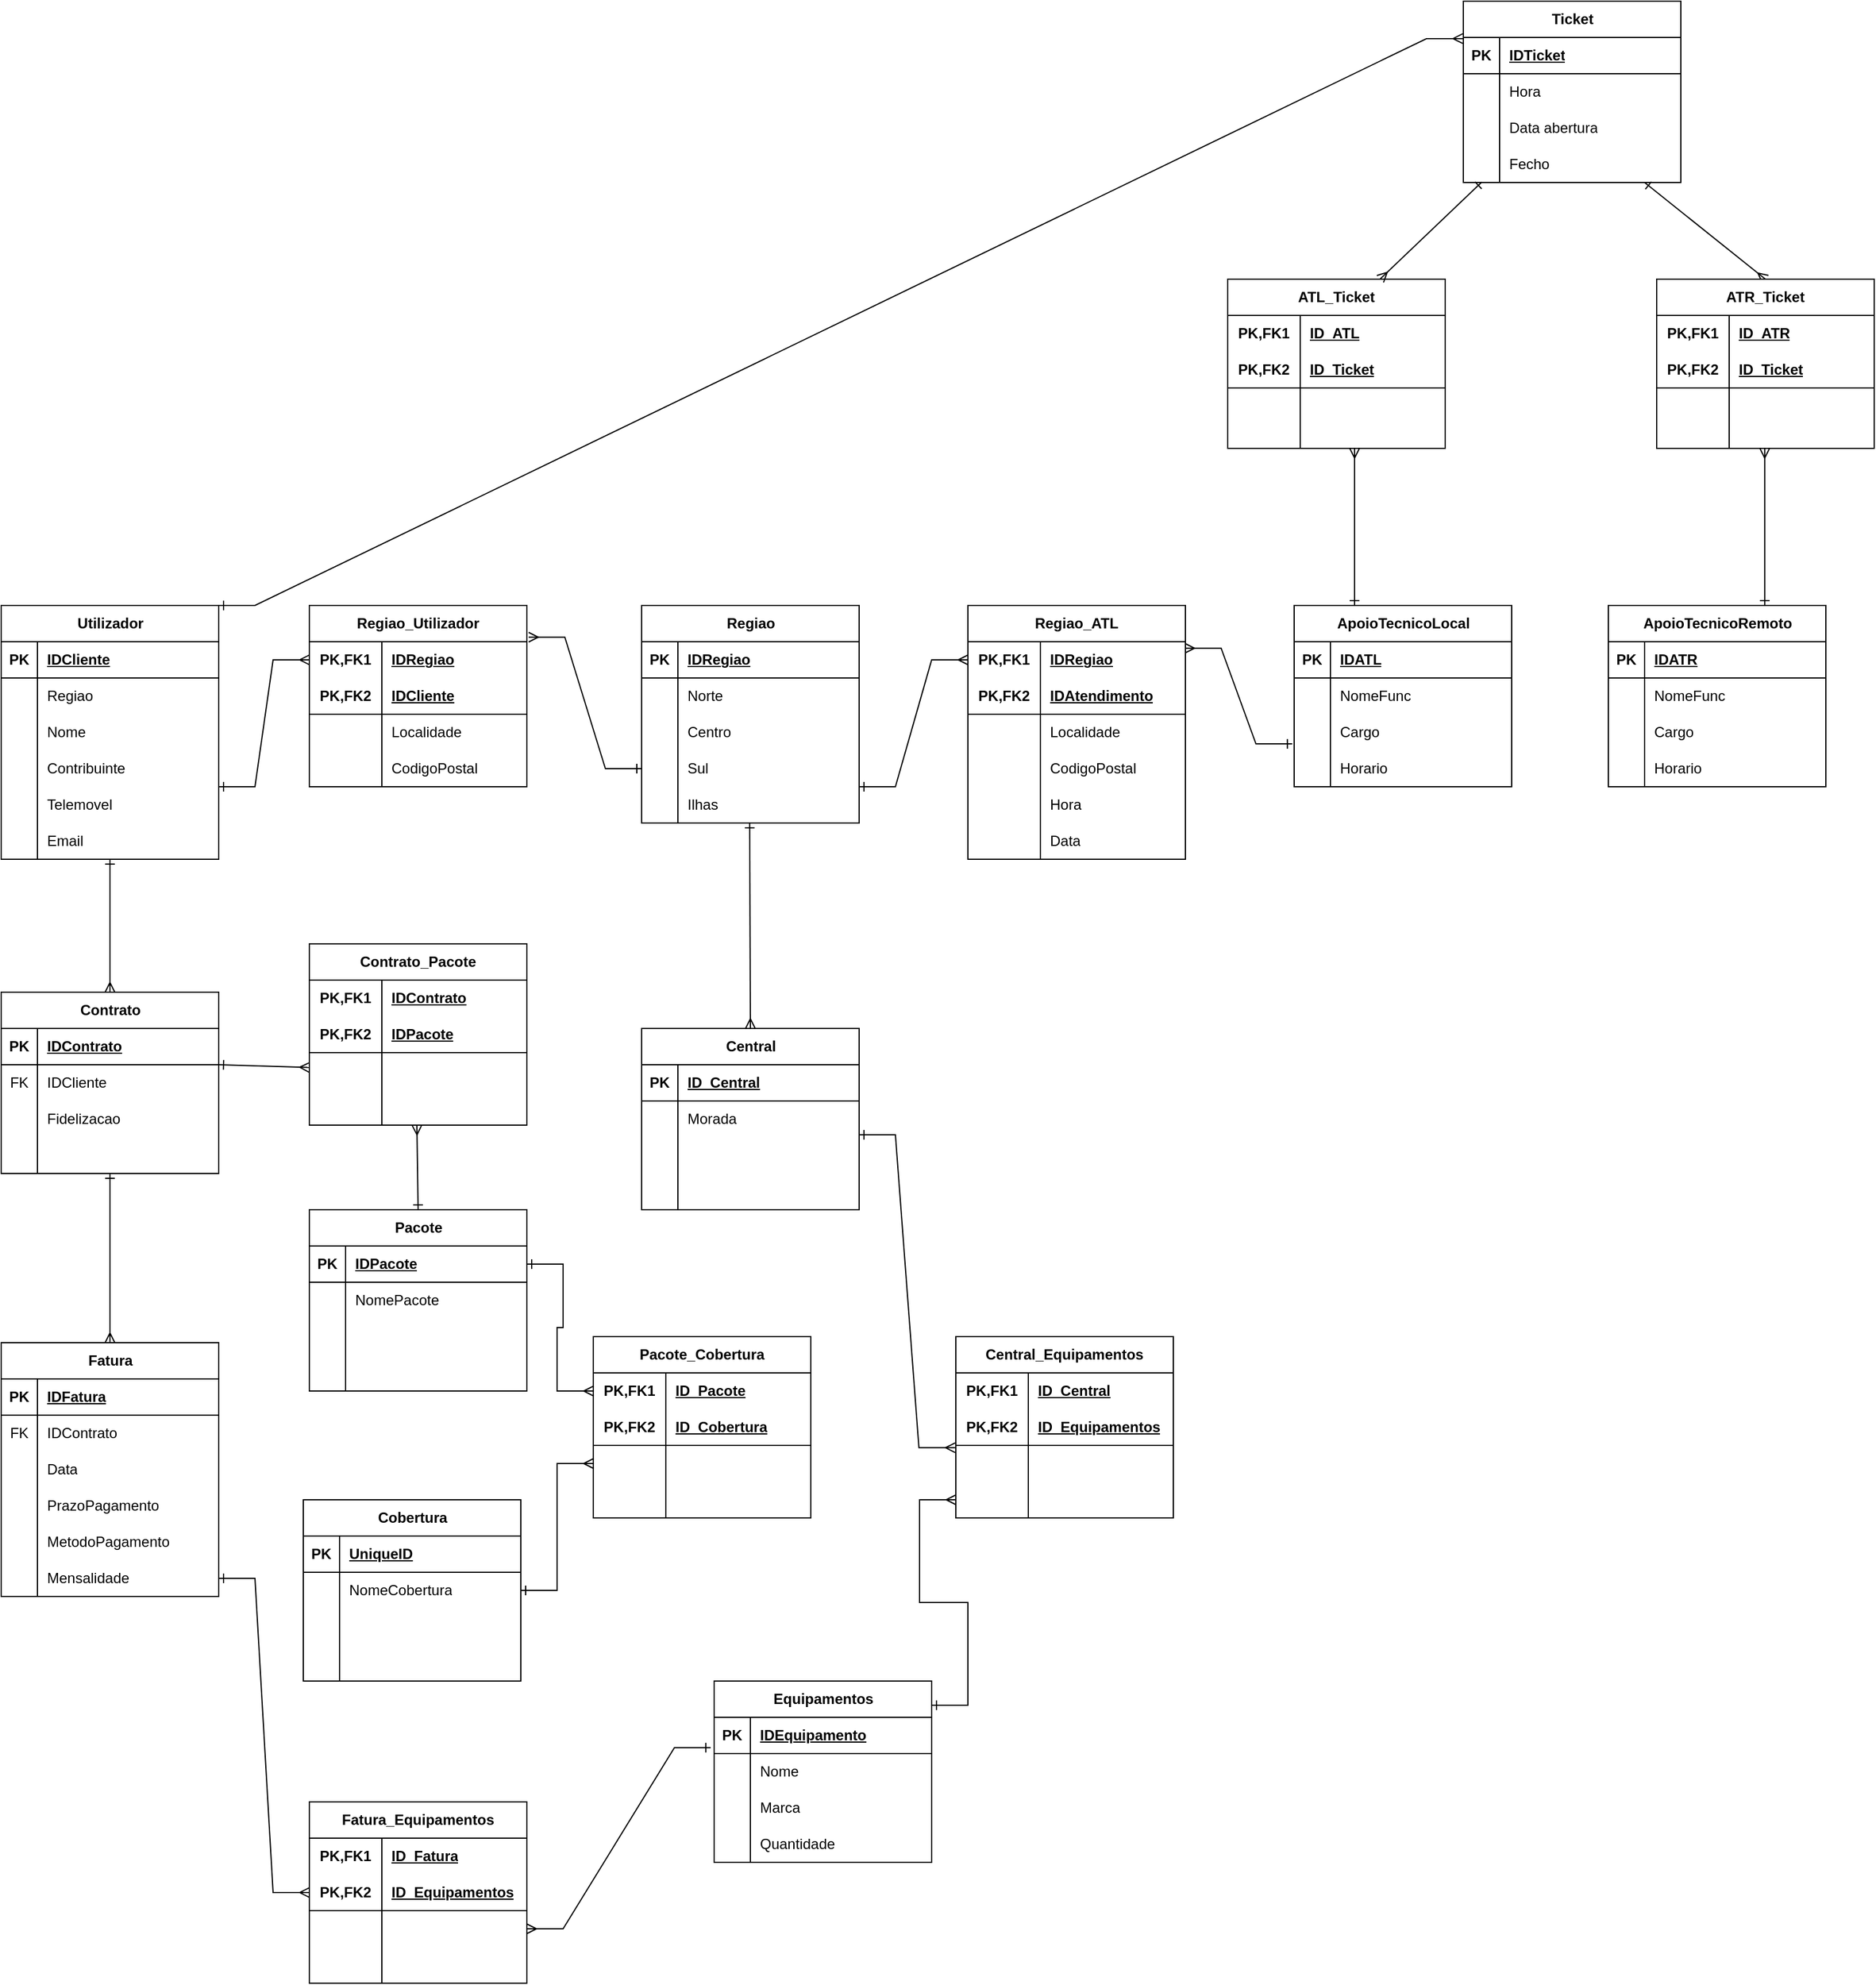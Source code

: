 <mxfile version="22.1.3" type="device" pages="2">
  <diagram id="b8-vkAUNC3l2C2wW0GeR" name="Page-6">
    <mxGraphModel dx="1687" dy="2029" grid="1" gridSize="10" guides="1" tooltips="1" connect="1" arrows="1" fold="1" page="1" pageScale="1" pageWidth="850" pageHeight="1100" math="0" shadow="0">
      <root>
        <mxCell id="0" />
        <mxCell id="1" parent="0" />
        <mxCell id="_daqd-DsOxNh8l0cGYZC-1" value="Utilizador" style="shape=table;startSize=30;container=1;collapsible=1;childLayout=tableLayout;fixedRows=1;rowLines=0;fontStyle=1;align=center;resizeLast=1;html=1;" parent="1" vertex="1">
          <mxGeometry x="80" y="60" width="180" height="210" as="geometry" />
        </mxCell>
        <mxCell id="_daqd-DsOxNh8l0cGYZC-2" value="" style="shape=tableRow;horizontal=0;startSize=0;swimlaneHead=0;swimlaneBody=0;fillColor=none;collapsible=0;dropTarget=0;points=[[0,0.5],[1,0.5]];portConstraint=eastwest;top=0;left=0;right=0;bottom=1;" parent="_daqd-DsOxNh8l0cGYZC-1" vertex="1">
          <mxGeometry y="30" width="180" height="30" as="geometry" />
        </mxCell>
        <mxCell id="_daqd-DsOxNh8l0cGYZC-3" value="PK" style="shape=partialRectangle;connectable=0;fillColor=none;top=0;left=0;bottom=0;right=0;fontStyle=1;overflow=hidden;whiteSpace=wrap;html=1;" parent="_daqd-DsOxNh8l0cGYZC-2" vertex="1">
          <mxGeometry width="30" height="30" as="geometry">
            <mxRectangle width="30" height="30" as="alternateBounds" />
          </mxGeometry>
        </mxCell>
        <mxCell id="_daqd-DsOxNh8l0cGYZC-4" value="IDCliente" style="shape=partialRectangle;connectable=0;fillColor=none;top=0;left=0;bottom=0;right=0;align=left;spacingLeft=6;fontStyle=5;overflow=hidden;whiteSpace=wrap;html=1;" parent="_daqd-DsOxNh8l0cGYZC-2" vertex="1">
          <mxGeometry x="30" width="150" height="30" as="geometry">
            <mxRectangle width="150" height="30" as="alternateBounds" />
          </mxGeometry>
        </mxCell>
        <mxCell id="_daqd-DsOxNh8l0cGYZC-8" value="" style="shape=tableRow;horizontal=0;startSize=0;swimlaneHead=0;swimlaneBody=0;fillColor=none;collapsible=0;dropTarget=0;points=[[0,0.5],[1,0.5]];portConstraint=eastwest;top=0;left=0;right=0;bottom=0;" parent="_daqd-DsOxNh8l0cGYZC-1" vertex="1">
          <mxGeometry y="60" width="180" height="30" as="geometry" />
        </mxCell>
        <mxCell id="_daqd-DsOxNh8l0cGYZC-9" value="" style="shape=partialRectangle;connectable=0;fillColor=none;top=0;left=0;bottom=0;right=0;editable=1;overflow=hidden;whiteSpace=wrap;html=1;" parent="_daqd-DsOxNh8l0cGYZC-8" vertex="1">
          <mxGeometry width="30" height="30" as="geometry">
            <mxRectangle width="30" height="30" as="alternateBounds" />
          </mxGeometry>
        </mxCell>
        <mxCell id="_daqd-DsOxNh8l0cGYZC-10" value="Regiao" style="shape=partialRectangle;connectable=0;fillColor=none;top=0;left=0;bottom=0;right=0;align=left;spacingLeft=6;overflow=hidden;whiteSpace=wrap;html=1;" parent="_daqd-DsOxNh8l0cGYZC-8" vertex="1">
          <mxGeometry x="30" width="150" height="30" as="geometry">
            <mxRectangle width="150" height="30" as="alternateBounds" />
          </mxGeometry>
        </mxCell>
        <mxCell id="_daqd-DsOxNh8l0cGYZC-5" value="" style="shape=tableRow;horizontal=0;startSize=0;swimlaneHead=0;swimlaneBody=0;fillColor=none;collapsible=0;dropTarget=0;points=[[0,0.5],[1,0.5]];portConstraint=eastwest;top=0;left=0;right=0;bottom=0;" parent="_daqd-DsOxNh8l0cGYZC-1" vertex="1">
          <mxGeometry y="90" width="180" height="30" as="geometry" />
        </mxCell>
        <mxCell id="_daqd-DsOxNh8l0cGYZC-6" value="" style="shape=partialRectangle;connectable=0;fillColor=none;top=0;left=0;bottom=0;right=0;editable=1;overflow=hidden;whiteSpace=wrap;html=1;" parent="_daqd-DsOxNh8l0cGYZC-5" vertex="1">
          <mxGeometry width="30" height="30" as="geometry">
            <mxRectangle width="30" height="30" as="alternateBounds" />
          </mxGeometry>
        </mxCell>
        <mxCell id="_daqd-DsOxNh8l0cGYZC-7" value="Nome" style="shape=partialRectangle;connectable=0;fillColor=none;top=0;left=0;bottom=0;right=0;align=left;spacingLeft=6;overflow=hidden;whiteSpace=wrap;html=1;" parent="_daqd-DsOxNh8l0cGYZC-5" vertex="1">
          <mxGeometry x="30" width="150" height="30" as="geometry">
            <mxRectangle width="150" height="30" as="alternateBounds" />
          </mxGeometry>
        </mxCell>
        <mxCell id="_daqd-DsOxNh8l0cGYZC-11" value="" style="shape=tableRow;horizontal=0;startSize=0;swimlaneHead=0;swimlaneBody=0;fillColor=none;collapsible=0;dropTarget=0;points=[[0,0.5],[1,0.5]];portConstraint=eastwest;top=0;left=0;right=0;bottom=0;" parent="_daqd-DsOxNh8l0cGYZC-1" vertex="1">
          <mxGeometry y="120" width="180" height="30" as="geometry" />
        </mxCell>
        <mxCell id="_daqd-DsOxNh8l0cGYZC-12" value="" style="shape=partialRectangle;connectable=0;fillColor=none;top=0;left=0;bottom=0;right=0;editable=1;overflow=hidden;whiteSpace=wrap;html=1;" parent="_daqd-DsOxNh8l0cGYZC-11" vertex="1">
          <mxGeometry width="30" height="30" as="geometry">
            <mxRectangle width="30" height="30" as="alternateBounds" />
          </mxGeometry>
        </mxCell>
        <mxCell id="_daqd-DsOxNh8l0cGYZC-13" value="Contribuinte" style="shape=partialRectangle;connectable=0;fillColor=none;top=0;left=0;bottom=0;right=0;align=left;spacingLeft=6;overflow=hidden;whiteSpace=wrap;html=1;" parent="_daqd-DsOxNh8l0cGYZC-11" vertex="1">
          <mxGeometry x="30" width="150" height="30" as="geometry">
            <mxRectangle width="150" height="30" as="alternateBounds" />
          </mxGeometry>
        </mxCell>
        <mxCell id="_daqd-DsOxNh8l0cGYZC-14" style="shape=tableRow;horizontal=0;startSize=0;swimlaneHead=0;swimlaneBody=0;fillColor=none;collapsible=0;dropTarget=0;points=[[0,0.5],[1,0.5]];portConstraint=eastwest;top=0;left=0;right=0;bottom=0;" parent="_daqd-DsOxNh8l0cGYZC-1" vertex="1">
          <mxGeometry y="150" width="180" height="30" as="geometry" />
        </mxCell>
        <mxCell id="_daqd-DsOxNh8l0cGYZC-15" style="shape=partialRectangle;connectable=0;fillColor=none;top=0;left=0;bottom=0;right=0;editable=1;overflow=hidden;whiteSpace=wrap;html=1;" parent="_daqd-DsOxNh8l0cGYZC-14" vertex="1">
          <mxGeometry width="30" height="30" as="geometry">
            <mxRectangle width="30" height="30" as="alternateBounds" />
          </mxGeometry>
        </mxCell>
        <mxCell id="_daqd-DsOxNh8l0cGYZC-16" value="Telemovel" style="shape=partialRectangle;connectable=0;fillColor=none;top=0;left=0;bottom=0;right=0;align=left;spacingLeft=6;overflow=hidden;whiteSpace=wrap;html=1;" parent="_daqd-DsOxNh8l0cGYZC-14" vertex="1">
          <mxGeometry x="30" width="150" height="30" as="geometry">
            <mxRectangle width="150" height="30" as="alternateBounds" />
          </mxGeometry>
        </mxCell>
        <mxCell id="_daqd-DsOxNh8l0cGYZC-17" style="shape=tableRow;horizontal=0;startSize=0;swimlaneHead=0;swimlaneBody=0;fillColor=none;collapsible=0;dropTarget=0;points=[[0,0.5],[1,0.5]];portConstraint=eastwest;top=0;left=0;right=0;bottom=0;" parent="_daqd-DsOxNh8l0cGYZC-1" vertex="1">
          <mxGeometry y="180" width="180" height="30" as="geometry" />
        </mxCell>
        <mxCell id="_daqd-DsOxNh8l0cGYZC-18" style="shape=partialRectangle;connectable=0;fillColor=none;top=0;left=0;bottom=0;right=0;editable=1;overflow=hidden;whiteSpace=wrap;html=1;" parent="_daqd-DsOxNh8l0cGYZC-17" vertex="1">
          <mxGeometry width="30" height="30" as="geometry">
            <mxRectangle width="30" height="30" as="alternateBounds" />
          </mxGeometry>
        </mxCell>
        <mxCell id="_daqd-DsOxNh8l0cGYZC-19" value="Email" style="shape=partialRectangle;connectable=0;fillColor=none;top=0;left=0;bottom=0;right=0;align=left;spacingLeft=6;overflow=hidden;whiteSpace=wrap;html=1;" parent="_daqd-DsOxNh8l0cGYZC-17" vertex="1">
          <mxGeometry x="30" width="150" height="30" as="geometry">
            <mxRectangle width="150" height="30" as="alternateBounds" />
          </mxGeometry>
        </mxCell>
        <mxCell id="_daqd-DsOxNh8l0cGYZC-20" value="Pacote" style="shape=table;startSize=30;container=1;collapsible=1;childLayout=tableLayout;fixedRows=1;rowLines=0;fontStyle=1;align=center;resizeLast=1;html=1;" parent="1" vertex="1">
          <mxGeometry x="335" y="560" width="180" height="150" as="geometry" />
        </mxCell>
        <mxCell id="_daqd-DsOxNh8l0cGYZC-21" value="" style="shape=tableRow;horizontal=0;startSize=0;swimlaneHead=0;swimlaneBody=0;fillColor=none;collapsible=0;dropTarget=0;points=[[0,0.5],[1,0.5]];portConstraint=eastwest;top=0;left=0;right=0;bottom=1;" parent="_daqd-DsOxNh8l0cGYZC-20" vertex="1">
          <mxGeometry y="30" width="180" height="30" as="geometry" />
        </mxCell>
        <mxCell id="_daqd-DsOxNh8l0cGYZC-22" value="PK" style="shape=partialRectangle;connectable=0;fillColor=none;top=0;left=0;bottom=0;right=0;fontStyle=1;overflow=hidden;whiteSpace=wrap;html=1;" parent="_daqd-DsOxNh8l0cGYZC-21" vertex="1">
          <mxGeometry width="30" height="30" as="geometry">
            <mxRectangle width="30" height="30" as="alternateBounds" />
          </mxGeometry>
        </mxCell>
        <mxCell id="_daqd-DsOxNh8l0cGYZC-23" value="IDPacote" style="shape=partialRectangle;connectable=0;fillColor=none;top=0;left=0;bottom=0;right=0;align=left;spacingLeft=6;fontStyle=5;overflow=hidden;whiteSpace=wrap;html=1;" parent="_daqd-DsOxNh8l0cGYZC-21" vertex="1">
          <mxGeometry x="30" width="150" height="30" as="geometry">
            <mxRectangle width="150" height="30" as="alternateBounds" />
          </mxGeometry>
        </mxCell>
        <mxCell id="_daqd-DsOxNh8l0cGYZC-24" value="" style="shape=tableRow;horizontal=0;startSize=0;swimlaneHead=0;swimlaneBody=0;fillColor=none;collapsible=0;dropTarget=0;points=[[0,0.5],[1,0.5]];portConstraint=eastwest;top=0;left=0;right=0;bottom=0;" parent="_daqd-DsOxNh8l0cGYZC-20" vertex="1">
          <mxGeometry y="60" width="180" height="30" as="geometry" />
        </mxCell>
        <mxCell id="_daqd-DsOxNh8l0cGYZC-25" value="" style="shape=partialRectangle;connectable=0;fillColor=none;top=0;left=0;bottom=0;right=0;editable=1;overflow=hidden;whiteSpace=wrap;html=1;" parent="_daqd-DsOxNh8l0cGYZC-24" vertex="1">
          <mxGeometry width="30" height="30" as="geometry">
            <mxRectangle width="30" height="30" as="alternateBounds" />
          </mxGeometry>
        </mxCell>
        <mxCell id="_daqd-DsOxNh8l0cGYZC-26" value="NomePacote" style="shape=partialRectangle;connectable=0;fillColor=none;top=0;left=0;bottom=0;right=0;align=left;spacingLeft=6;overflow=hidden;whiteSpace=wrap;html=1;" parent="_daqd-DsOxNh8l0cGYZC-24" vertex="1">
          <mxGeometry x="30" width="150" height="30" as="geometry">
            <mxRectangle width="150" height="30" as="alternateBounds" />
          </mxGeometry>
        </mxCell>
        <mxCell id="_daqd-DsOxNh8l0cGYZC-27" value="" style="shape=tableRow;horizontal=0;startSize=0;swimlaneHead=0;swimlaneBody=0;fillColor=none;collapsible=0;dropTarget=0;points=[[0,0.5],[1,0.5]];portConstraint=eastwest;top=0;left=0;right=0;bottom=0;" parent="_daqd-DsOxNh8l0cGYZC-20" vertex="1">
          <mxGeometry y="90" width="180" height="30" as="geometry" />
        </mxCell>
        <mxCell id="_daqd-DsOxNh8l0cGYZC-28" value="" style="shape=partialRectangle;connectable=0;fillColor=none;top=0;left=0;bottom=0;right=0;editable=1;overflow=hidden;whiteSpace=wrap;html=1;" parent="_daqd-DsOxNh8l0cGYZC-27" vertex="1">
          <mxGeometry width="30" height="30" as="geometry">
            <mxRectangle width="30" height="30" as="alternateBounds" />
          </mxGeometry>
        </mxCell>
        <mxCell id="_daqd-DsOxNh8l0cGYZC-29" value="" style="shape=partialRectangle;connectable=0;fillColor=none;top=0;left=0;bottom=0;right=0;align=left;spacingLeft=6;overflow=hidden;whiteSpace=wrap;html=1;" parent="_daqd-DsOxNh8l0cGYZC-27" vertex="1">
          <mxGeometry x="30" width="150" height="30" as="geometry">
            <mxRectangle width="150" height="30" as="alternateBounds" />
          </mxGeometry>
        </mxCell>
        <mxCell id="_daqd-DsOxNh8l0cGYZC-30" value="" style="shape=tableRow;horizontal=0;startSize=0;swimlaneHead=0;swimlaneBody=0;fillColor=none;collapsible=0;dropTarget=0;points=[[0,0.5],[1,0.5]];portConstraint=eastwest;top=0;left=0;right=0;bottom=0;" parent="_daqd-DsOxNh8l0cGYZC-20" vertex="1">
          <mxGeometry y="120" width="180" height="30" as="geometry" />
        </mxCell>
        <mxCell id="_daqd-DsOxNh8l0cGYZC-31" value="" style="shape=partialRectangle;connectable=0;fillColor=none;top=0;left=0;bottom=0;right=0;editable=1;overflow=hidden;whiteSpace=wrap;html=1;" parent="_daqd-DsOxNh8l0cGYZC-30" vertex="1">
          <mxGeometry width="30" height="30" as="geometry">
            <mxRectangle width="30" height="30" as="alternateBounds" />
          </mxGeometry>
        </mxCell>
        <mxCell id="_daqd-DsOxNh8l0cGYZC-32" value="" style="shape=partialRectangle;connectable=0;fillColor=none;top=0;left=0;bottom=0;right=0;align=left;spacingLeft=6;overflow=hidden;whiteSpace=wrap;html=1;" parent="_daqd-DsOxNh8l0cGYZC-30" vertex="1">
          <mxGeometry x="30" width="150" height="30" as="geometry">
            <mxRectangle width="150" height="30" as="alternateBounds" />
          </mxGeometry>
        </mxCell>
        <mxCell id="_daqd-DsOxNh8l0cGYZC-46" value="Cobertura" style="shape=table;startSize=30;container=1;collapsible=1;childLayout=tableLayout;fixedRows=1;rowLines=0;fontStyle=1;align=center;resizeLast=1;html=1;" parent="1" vertex="1">
          <mxGeometry x="330" y="800" width="180" height="150" as="geometry" />
        </mxCell>
        <mxCell id="_daqd-DsOxNh8l0cGYZC-47" value="" style="shape=tableRow;horizontal=0;startSize=0;swimlaneHead=0;swimlaneBody=0;fillColor=none;collapsible=0;dropTarget=0;points=[[0,0.5],[1,0.5]];portConstraint=eastwest;top=0;left=0;right=0;bottom=1;" parent="_daqd-DsOxNh8l0cGYZC-46" vertex="1">
          <mxGeometry y="30" width="180" height="30" as="geometry" />
        </mxCell>
        <mxCell id="_daqd-DsOxNh8l0cGYZC-48" value="PK" style="shape=partialRectangle;connectable=0;fillColor=none;top=0;left=0;bottom=0;right=0;fontStyle=1;overflow=hidden;whiteSpace=wrap;html=1;" parent="_daqd-DsOxNh8l0cGYZC-47" vertex="1">
          <mxGeometry width="30" height="30" as="geometry">
            <mxRectangle width="30" height="30" as="alternateBounds" />
          </mxGeometry>
        </mxCell>
        <mxCell id="_daqd-DsOxNh8l0cGYZC-49" value="UniqueID" style="shape=partialRectangle;connectable=0;fillColor=none;top=0;left=0;bottom=0;right=0;align=left;spacingLeft=6;fontStyle=5;overflow=hidden;whiteSpace=wrap;html=1;" parent="_daqd-DsOxNh8l0cGYZC-47" vertex="1">
          <mxGeometry x="30" width="150" height="30" as="geometry">
            <mxRectangle width="150" height="30" as="alternateBounds" />
          </mxGeometry>
        </mxCell>
        <mxCell id="_daqd-DsOxNh8l0cGYZC-50" value="" style="shape=tableRow;horizontal=0;startSize=0;swimlaneHead=0;swimlaneBody=0;fillColor=none;collapsible=0;dropTarget=0;points=[[0,0.5],[1,0.5]];portConstraint=eastwest;top=0;left=0;right=0;bottom=0;" parent="_daqd-DsOxNh8l0cGYZC-46" vertex="1">
          <mxGeometry y="60" width="180" height="30" as="geometry" />
        </mxCell>
        <mxCell id="_daqd-DsOxNh8l0cGYZC-51" value="" style="shape=partialRectangle;connectable=0;fillColor=none;top=0;left=0;bottom=0;right=0;editable=1;overflow=hidden;whiteSpace=wrap;html=1;" parent="_daqd-DsOxNh8l0cGYZC-50" vertex="1">
          <mxGeometry width="30" height="30" as="geometry">
            <mxRectangle width="30" height="30" as="alternateBounds" />
          </mxGeometry>
        </mxCell>
        <mxCell id="_daqd-DsOxNh8l0cGYZC-52" value="NomeCobertura" style="shape=partialRectangle;connectable=0;fillColor=none;top=0;left=0;bottom=0;right=0;align=left;spacingLeft=6;overflow=hidden;whiteSpace=wrap;html=1;" parent="_daqd-DsOxNh8l0cGYZC-50" vertex="1">
          <mxGeometry x="30" width="150" height="30" as="geometry">
            <mxRectangle width="150" height="30" as="alternateBounds" />
          </mxGeometry>
        </mxCell>
        <mxCell id="_daqd-DsOxNh8l0cGYZC-53" value="" style="shape=tableRow;horizontal=0;startSize=0;swimlaneHead=0;swimlaneBody=0;fillColor=none;collapsible=0;dropTarget=0;points=[[0,0.5],[1,0.5]];portConstraint=eastwest;top=0;left=0;right=0;bottom=0;" parent="_daqd-DsOxNh8l0cGYZC-46" vertex="1">
          <mxGeometry y="90" width="180" height="30" as="geometry" />
        </mxCell>
        <mxCell id="_daqd-DsOxNh8l0cGYZC-54" value="" style="shape=partialRectangle;connectable=0;fillColor=none;top=0;left=0;bottom=0;right=0;editable=1;overflow=hidden;whiteSpace=wrap;html=1;" parent="_daqd-DsOxNh8l0cGYZC-53" vertex="1">
          <mxGeometry width="30" height="30" as="geometry">
            <mxRectangle width="30" height="30" as="alternateBounds" />
          </mxGeometry>
        </mxCell>
        <mxCell id="_daqd-DsOxNh8l0cGYZC-55" value="" style="shape=partialRectangle;connectable=0;fillColor=none;top=0;left=0;bottom=0;right=0;align=left;spacingLeft=6;overflow=hidden;whiteSpace=wrap;html=1;" parent="_daqd-DsOxNh8l0cGYZC-53" vertex="1">
          <mxGeometry x="30" width="150" height="30" as="geometry">
            <mxRectangle width="150" height="30" as="alternateBounds" />
          </mxGeometry>
        </mxCell>
        <mxCell id="_daqd-DsOxNh8l0cGYZC-56" value="" style="shape=tableRow;horizontal=0;startSize=0;swimlaneHead=0;swimlaneBody=0;fillColor=none;collapsible=0;dropTarget=0;points=[[0,0.5],[1,0.5]];portConstraint=eastwest;top=0;left=0;right=0;bottom=0;" parent="_daqd-DsOxNh8l0cGYZC-46" vertex="1">
          <mxGeometry y="120" width="180" height="30" as="geometry" />
        </mxCell>
        <mxCell id="_daqd-DsOxNh8l0cGYZC-57" value="" style="shape=partialRectangle;connectable=0;fillColor=none;top=0;left=0;bottom=0;right=0;editable=1;overflow=hidden;whiteSpace=wrap;html=1;" parent="_daqd-DsOxNh8l0cGYZC-56" vertex="1">
          <mxGeometry width="30" height="30" as="geometry">
            <mxRectangle width="30" height="30" as="alternateBounds" />
          </mxGeometry>
        </mxCell>
        <mxCell id="_daqd-DsOxNh8l0cGYZC-58" value="" style="shape=partialRectangle;connectable=0;fillColor=none;top=0;left=0;bottom=0;right=0;align=left;spacingLeft=6;overflow=hidden;whiteSpace=wrap;html=1;" parent="_daqd-DsOxNh8l0cGYZC-56" vertex="1">
          <mxGeometry x="30" width="150" height="30" as="geometry">
            <mxRectangle width="150" height="30" as="alternateBounds" />
          </mxGeometry>
        </mxCell>
        <mxCell id="_daqd-DsOxNh8l0cGYZC-59" value="ApoioTecnicoLocal" style="shape=table;startSize=30;container=1;collapsible=1;childLayout=tableLayout;fixedRows=1;rowLines=0;fontStyle=1;align=center;resizeLast=1;html=1;" parent="1" vertex="1">
          <mxGeometry x="1150" y="60" width="180" height="150" as="geometry" />
        </mxCell>
        <mxCell id="_daqd-DsOxNh8l0cGYZC-60" value="" style="shape=tableRow;horizontal=0;startSize=0;swimlaneHead=0;swimlaneBody=0;fillColor=none;collapsible=0;dropTarget=0;points=[[0,0.5],[1,0.5]];portConstraint=eastwest;top=0;left=0;right=0;bottom=1;" parent="_daqd-DsOxNh8l0cGYZC-59" vertex="1">
          <mxGeometry y="30" width="180" height="30" as="geometry" />
        </mxCell>
        <mxCell id="_daqd-DsOxNh8l0cGYZC-61" value="PK" style="shape=partialRectangle;connectable=0;fillColor=none;top=0;left=0;bottom=0;right=0;fontStyle=1;overflow=hidden;whiteSpace=wrap;html=1;" parent="_daqd-DsOxNh8l0cGYZC-60" vertex="1">
          <mxGeometry width="30" height="30" as="geometry">
            <mxRectangle width="30" height="30" as="alternateBounds" />
          </mxGeometry>
        </mxCell>
        <mxCell id="_daqd-DsOxNh8l0cGYZC-62" value="IDATL" style="shape=partialRectangle;connectable=0;fillColor=none;top=0;left=0;bottom=0;right=0;align=left;spacingLeft=6;fontStyle=5;overflow=hidden;whiteSpace=wrap;html=1;" parent="_daqd-DsOxNh8l0cGYZC-60" vertex="1">
          <mxGeometry x="30" width="150" height="30" as="geometry">
            <mxRectangle width="150" height="30" as="alternateBounds" />
          </mxGeometry>
        </mxCell>
        <mxCell id="_daqd-DsOxNh8l0cGYZC-63" value="" style="shape=tableRow;horizontal=0;startSize=0;swimlaneHead=0;swimlaneBody=0;fillColor=none;collapsible=0;dropTarget=0;points=[[0,0.5],[1,0.5]];portConstraint=eastwest;top=0;left=0;right=0;bottom=0;" parent="_daqd-DsOxNh8l0cGYZC-59" vertex="1">
          <mxGeometry y="60" width="180" height="30" as="geometry" />
        </mxCell>
        <mxCell id="_daqd-DsOxNh8l0cGYZC-64" value="" style="shape=partialRectangle;connectable=0;fillColor=none;top=0;left=0;bottom=0;right=0;editable=1;overflow=hidden;whiteSpace=wrap;html=1;" parent="_daqd-DsOxNh8l0cGYZC-63" vertex="1">
          <mxGeometry width="30" height="30" as="geometry">
            <mxRectangle width="30" height="30" as="alternateBounds" />
          </mxGeometry>
        </mxCell>
        <mxCell id="_daqd-DsOxNh8l0cGYZC-65" value="NomeFunc" style="shape=partialRectangle;connectable=0;fillColor=none;top=0;left=0;bottom=0;right=0;align=left;spacingLeft=6;overflow=hidden;whiteSpace=wrap;html=1;" parent="_daqd-DsOxNh8l0cGYZC-63" vertex="1">
          <mxGeometry x="30" width="150" height="30" as="geometry">
            <mxRectangle width="150" height="30" as="alternateBounds" />
          </mxGeometry>
        </mxCell>
        <mxCell id="_daqd-DsOxNh8l0cGYZC-66" value="" style="shape=tableRow;horizontal=0;startSize=0;swimlaneHead=0;swimlaneBody=0;fillColor=none;collapsible=0;dropTarget=0;points=[[0,0.5],[1,0.5]];portConstraint=eastwest;top=0;left=0;right=0;bottom=0;" parent="_daqd-DsOxNh8l0cGYZC-59" vertex="1">
          <mxGeometry y="90" width="180" height="30" as="geometry" />
        </mxCell>
        <mxCell id="_daqd-DsOxNh8l0cGYZC-67" value="" style="shape=partialRectangle;connectable=0;fillColor=none;top=0;left=0;bottom=0;right=0;editable=1;overflow=hidden;whiteSpace=wrap;html=1;" parent="_daqd-DsOxNh8l0cGYZC-66" vertex="1">
          <mxGeometry width="30" height="30" as="geometry">
            <mxRectangle width="30" height="30" as="alternateBounds" />
          </mxGeometry>
        </mxCell>
        <mxCell id="_daqd-DsOxNh8l0cGYZC-68" value="Cargo" style="shape=partialRectangle;connectable=0;fillColor=none;top=0;left=0;bottom=0;right=0;align=left;spacingLeft=6;overflow=hidden;whiteSpace=wrap;html=1;" parent="_daqd-DsOxNh8l0cGYZC-66" vertex="1">
          <mxGeometry x="30" width="150" height="30" as="geometry">
            <mxRectangle width="150" height="30" as="alternateBounds" />
          </mxGeometry>
        </mxCell>
        <mxCell id="_daqd-DsOxNh8l0cGYZC-69" value="" style="shape=tableRow;horizontal=0;startSize=0;swimlaneHead=0;swimlaneBody=0;fillColor=none;collapsible=0;dropTarget=0;points=[[0,0.5],[1,0.5]];portConstraint=eastwest;top=0;left=0;right=0;bottom=0;" parent="_daqd-DsOxNh8l0cGYZC-59" vertex="1">
          <mxGeometry y="120" width="180" height="30" as="geometry" />
        </mxCell>
        <mxCell id="_daqd-DsOxNh8l0cGYZC-70" value="" style="shape=partialRectangle;connectable=0;fillColor=none;top=0;left=0;bottom=0;right=0;editable=1;overflow=hidden;whiteSpace=wrap;html=1;" parent="_daqd-DsOxNh8l0cGYZC-69" vertex="1">
          <mxGeometry width="30" height="30" as="geometry">
            <mxRectangle width="30" height="30" as="alternateBounds" />
          </mxGeometry>
        </mxCell>
        <mxCell id="_daqd-DsOxNh8l0cGYZC-71" value="Horario" style="shape=partialRectangle;connectable=0;fillColor=none;top=0;left=0;bottom=0;right=0;align=left;spacingLeft=6;overflow=hidden;whiteSpace=wrap;html=1;" parent="_daqd-DsOxNh8l0cGYZC-69" vertex="1">
          <mxGeometry x="30" width="150" height="30" as="geometry">
            <mxRectangle width="150" height="30" as="alternateBounds" />
          </mxGeometry>
        </mxCell>
        <mxCell id="_daqd-DsOxNh8l0cGYZC-72" value="Equipamentos" style="shape=table;startSize=30;container=1;collapsible=1;childLayout=tableLayout;fixedRows=1;rowLines=0;fontStyle=1;align=center;resizeLast=1;html=1;" parent="1" vertex="1">
          <mxGeometry x="670" y="950" width="180" height="150" as="geometry" />
        </mxCell>
        <mxCell id="_daqd-DsOxNh8l0cGYZC-73" value="" style="shape=tableRow;horizontal=0;startSize=0;swimlaneHead=0;swimlaneBody=0;fillColor=none;collapsible=0;dropTarget=0;points=[[0,0.5],[1,0.5]];portConstraint=eastwest;top=0;left=0;right=0;bottom=1;" parent="_daqd-DsOxNh8l0cGYZC-72" vertex="1">
          <mxGeometry y="30" width="180" height="30" as="geometry" />
        </mxCell>
        <mxCell id="_daqd-DsOxNh8l0cGYZC-74" value="PK" style="shape=partialRectangle;connectable=0;fillColor=none;top=0;left=0;bottom=0;right=0;fontStyle=1;overflow=hidden;whiteSpace=wrap;html=1;" parent="_daqd-DsOxNh8l0cGYZC-73" vertex="1">
          <mxGeometry width="30" height="30" as="geometry">
            <mxRectangle width="30" height="30" as="alternateBounds" />
          </mxGeometry>
        </mxCell>
        <mxCell id="_daqd-DsOxNh8l0cGYZC-75" value="IDEquipamento" style="shape=partialRectangle;connectable=0;fillColor=none;top=0;left=0;bottom=0;right=0;align=left;spacingLeft=6;fontStyle=5;overflow=hidden;whiteSpace=wrap;html=1;" parent="_daqd-DsOxNh8l0cGYZC-73" vertex="1">
          <mxGeometry x="30" width="150" height="30" as="geometry">
            <mxRectangle width="150" height="30" as="alternateBounds" />
          </mxGeometry>
        </mxCell>
        <mxCell id="_daqd-DsOxNh8l0cGYZC-76" value="" style="shape=tableRow;horizontal=0;startSize=0;swimlaneHead=0;swimlaneBody=0;fillColor=none;collapsible=0;dropTarget=0;points=[[0,0.5],[1,0.5]];portConstraint=eastwest;top=0;left=0;right=0;bottom=0;" parent="_daqd-DsOxNh8l0cGYZC-72" vertex="1">
          <mxGeometry y="60" width="180" height="30" as="geometry" />
        </mxCell>
        <mxCell id="_daqd-DsOxNh8l0cGYZC-77" value="" style="shape=partialRectangle;connectable=0;fillColor=none;top=0;left=0;bottom=0;right=0;editable=1;overflow=hidden;whiteSpace=wrap;html=1;" parent="_daqd-DsOxNh8l0cGYZC-76" vertex="1">
          <mxGeometry width="30" height="30" as="geometry">
            <mxRectangle width="30" height="30" as="alternateBounds" />
          </mxGeometry>
        </mxCell>
        <mxCell id="_daqd-DsOxNh8l0cGYZC-78" value="Nome" style="shape=partialRectangle;connectable=0;fillColor=none;top=0;left=0;bottom=0;right=0;align=left;spacingLeft=6;overflow=hidden;whiteSpace=wrap;html=1;" parent="_daqd-DsOxNh8l0cGYZC-76" vertex="1">
          <mxGeometry x="30" width="150" height="30" as="geometry">
            <mxRectangle width="150" height="30" as="alternateBounds" />
          </mxGeometry>
        </mxCell>
        <mxCell id="_daqd-DsOxNh8l0cGYZC-79" value="" style="shape=tableRow;horizontal=0;startSize=0;swimlaneHead=0;swimlaneBody=0;fillColor=none;collapsible=0;dropTarget=0;points=[[0,0.5],[1,0.5]];portConstraint=eastwest;top=0;left=0;right=0;bottom=0;" parent="_daqd-DsOxNh8l0cGYZC-72" vertex="1">
          <mxGeometry y="90" width="180" height="30" as="geometry" />
        </mxCell>
        <mxCell id="_daqd-DsOxNh8l0cGYZC-80" value="" style="shape=partialRectangle;connectable=0;fillColor=none;top=0;left=0;bottom=0;right=0;editable=1;overflow=hidden;whiteSpace=wrap;html=1;" parent="_daqd-DsOxNh8l0cGYZC-79" vertex="1">
          <mxGeometry width="30" height="30" as="geometry">
            <mxRectangle width="30" height="30" as="alternateBounds" />
          </mxGeometry>
        </mxCell>
        <mxCell id="_daqd-DsOxNh8l0cGYZC-81" value="Marca" style="shape=partialRectangle;connectable=0;fillColor=none;top=0;left=0;bottom=0;right=0;align=left;spacingLeft=6;overflow=hidden;whiteSpace=wrap;html=1;" parent="_daqd-DsOxNh8l0cGYZC-79" vertex="1">
          <mxGeometry x="30" width="150" height="30" as="geometry">
            <mxRectangle width="150" height="30" as="alternateBounds" />
          </mxGeometry>
        </mxCell>
        <mxCell id="_daqd-DsOxNh8l0cGYZC-82" value="" style="shape=tableRow;horizontal=0;startSize=0;swimlaneHead=0;swimlaneBody=0;fillColor=none;collapsible=0;dropTarget=0;points=[[0,0.5],[1,0.5]];portConstraint=eastwest;top=0;left=0;right=0;bottom=0;" parent="_daqd-DsOxNh8l0cGYZC-72" vertex="1">
          <mxGeometry y="120" width="180" height="30" as="geometry" />
        </mxCell>
        <mxCell id="_daqd-DsOxNh8l0cGYZC-83" value="" style="shape=partialRectangle;connectable=0;fillColor=none;top=0;left=0;bottom=0;right=0;editable=1;overflow=hidden;whiteSpace=wrap;html=1;" parent="_daqd-DsOxNh8l0cGYZC-82" vertex="1">
          <mxGeometry width="30" height="30" as="geometry">
            <mxRectangle width="30" height="30" as="alternateBounds" />
          </mxGeometry>
        </mxCell>
        <mxCell id="_daqd-DsOxNh8l0cGYZC-84" value="Quantidade" style="shape=partialRectangle;connectable=0;fillColor=none;top=0;left=0;bottom=0;right=0;align=left;spacingLeft=6;overflow=hidden;whiteSpace=wrap;html=1;" parent="_daqd-DsOxNh8l0cGYZC-82" vertex="1">
          <mxGeometry x="30" width="150" height="30" as="geometry">
            <mxRectangle width="150" height="30" as="alternateBounds" />
          </mxGeometry>
        </mxCell>
        <mxCell id="_daqd-DsOxNh8l0cGYZC-85" value="Regiao" style="shape=table;startSize=30;container=1;collapsible=1;childLayout=tableLayout;fixedRows=1;rowLines=0;fontStyle=1;align=center;resizeLast=1;html=1;" parent="1" vertex="1">
          <mxGeometry x="610" y="60" width="180" height="180" as="geometry" />
        </mxCell>
        <mxCell id="_daqd-DsOxNh8l0cGYZC-86" value="" style="shape=tableRow;horizontal=0;startSize=0;swimlaneHead=0;swimlaneBody=0;fillColor=none;collapsible=0;dropTarget=0;points=[[0,0.5],[1,0.5]];portConstraint=eastwest;top=0;left=0;right=0;bottom=1;" parent="_daqd-DsOxNh8l0cGYZC-85" vertex="1">
          <mxGeometry y="30" width="180" height="30" as="geometry" />
        </mxCell>
        <mxCell id="_daqd-DsOxNh8l0cGYZC-87" value="PK" style="shape=partialRectangle;connectable=0;fillColor=none;top=0;left=0;bottom=0;right=0;fontStyle=1;overflow=hidden;whiteSpace=wrap;html=1;" parent="_daqd-DsOxNh8l0cGYZC-86" vertex="1">
          <mxGeometry width="30" height="30" as="geometry">
            <mxRectangle width="30" height="30" as="alternateBounds" />
          </mxGeometry>
        </mxCell>
        <mxCell id="_daqd-DsOxNh8l0cGYZC-88" value="IDRegiao" style="shape=partialRectangle;connectable=0;fillColor=none;top=0;left=0;bottom=0;right=0;align=left;spacingLeft=6;fontStyle=5;overflow=hidden;whiteSpace=wrap;html=1;" parent="_daqd-DsOxNh8l0cGYZC-86" vertex="1">
          <mxGeometry x="30" width="150" height="30" as="geometry">
            <mxRectangle width="150" height="30" as="alternateBounds" />
          </mxGeometry>
        </mxCell>
        <mxCell id="_daqd-DsOxNh8l0cGYZC-89" value="" style="shape=tableRow;horizontal=0;startSize=0;swimlaneHead=0;swimlaneBody=0;fillColor=none;collapsible=0;dropTarget=0;points=[[0,0.5],[1,0.5]];portConstraint=eastwest;top=0;left=0;right=0;bottom=0;" parent="_daqd-DsOxNh8l0cGYZC-85" vertex="1">
          <mxGeometry y="60" width="180" height="30" as="geometry" />
        </mxCell>
        <mxCell id="_daqd-DsOxNh8l0cGYZC-90" value="" style="shape=partialRectangle;connectable=0;fillColor=none;top=0;left=0;bottom=0;right=0;editable=1;overflow=hidden;whiteSpace=wrap;html=1;" parent="_daqd-DsOxNh8l0cGYZC-89" vertex="1">
          <mxGeometry width="30" height="30" as="geometry">
            <mxRectangle width="30" height="30" as="alternateBounds" />
          </mxGeometry>
        </mxCell>
        <mxCell id="_daqd-DsOxNh8l0cGYZC-91" value="Norte" style="shape=partialRectangle;connectable=0;fillColor=none;top=0;left=0;bottom=0;right=0;align=left;spacingLeft=6;overflow=hidden;whiteSpace=wrap;html=1;" parent="_daqd-DsOxNh8l0cGYZC-89" vertex="1">
          <mxGeometry x="30" width="150" height="30" as="geometry">
            <mxRectangle width="150" height="30" as="alternateBounds" />
          </mxGeometry>
        </mxCell>
        <mxCell id="_daqd-DsOxNh8l0cGYZC-92" value="" style="shape=tableRow;horizontal=0;startSize=0;swimlaneHead=0;swimlaneBody=0;fillColor=none;collapsible=0;dropTarget=0;points=[[0,0.5],[1,0.5]];portConstraint=eastwest;top=0;left=0;right=0;bottom=0;" parent="_daqd-DsOxNh8l0cGYZC-85" vertex="1">
          <mxGeometry y="90" width="180" height="30" as="geometry" />
        </mxCell>
        <mxCell id="_daqd-DsOxNh8l0cGYZC-93" value="" style="shape=partialRectangle;connectable=0;fillColor=none;top=0;left=0;bottom=0;right=0;editable=1;overflow=hidden;whiteSpace=wrap;html=1;" parent="_daqd-DsOxNh8l0cGYZC-92" vertex="1">
          <mxGeometry width="30" height="30" as="geometry">
            <mxRectangle width="30" height="30" as="alternateBounds" />
          </mxGeometry>
        </mxCell>
        <mxCell id="_daqd-DsOxNh8l0cGYZC-94" value="Centro" style="shape=partialRectangle;connectable=0;fillColor=none;top=0;left=0;bottom=0;right=0;align=left;spacingLeft=6;overflow=hidden;whiteSpace=wrap;html=1;" parent="_daqd-DsOxNh8l0cGYZC-92" vertex="1">
          <mxGeometry x="30" width="150" height="30" as="geometry">
            <mxRectangle width="150" height="30" as="alternateBounds" />
          </mxGeometry>
        </mxCell>
        <mxCell id="_daqd-DsOxNh8l0cGYZC-95" value="" style="shape=tableRow;horizontal=0;startSize=0;swimlaneHead=0;swimlaneBody=0;fillColor=none;collapsible=0;dropTarget=0;points=[[0,0.5],[1,0.5]];portConstraint=eastwest;top=0;left=0;right=0;bottom=0;" parent="_daqd-DsOxNh8l0cGYZC-85" vertex="1">
          <mxGeometry y="120" width="180" height="30" as="geometry" />
        </mxCell>
        <mxCell id="_daqd-DsOxNh8l0cGYZC-96" value="" style="shape=partialRectangle;connectable=0;fillColor=none;top=0;left=0;bottom=0;right=0;editable=1;overflow=hidden;whiteSpace=wrap;html=1;" parent="_daqd-DsOxNh8l0cGYZC-95" vertex="1">
          <mxGeometry width="30" height="30" as="geometry">
            <mxRectangle width="30" height="30" as="alternateBounds" />
          </mxGeometry>
        </mxCell>
        <mxCell id="_daqd-DsOxNh8l0cGYZC-97" value="Sul" style="shape=partialRectangle;connectable=0;fillColor=none;top=0;left=0;bottom=0;right=0;align=left;spacingLeft=6;overflow=hidden;whiteSpace=wrap;html=1;" parent="_daqd-DsOxNh8l0cGYZC-95" vertex="1">
          <mxGeometry x="30" width="150" height="30" as="geometry">
            <mxRectangle width="150" height="30" as="alternateBounds" />
          </mxGeometry>
        </mxCell>
        <mxCell id="_daqd-DsOxNh8l0cGYZC-98" style="shape=tableRow;horizontal=0;startSize=0;swimlaneHead=0;swimlaneBody=0;fillColor=none;collapsible=0;dropTarget=0;points=[[0,0.5],[1,0.5]];portConstraint=eastwest;top=0;left=0;right=0;bottom=0;" parent="_daqd-DsOxNh8l0cGYZC-85" vertex="1">
          <mxGeometry y="150" width="180" height="30" as="geometry" />
        </mxCell>
        <mxCell id="_daqd-DsOxNh8l0cGYZC-99" style="shape=partialRectangle;connectable=0;fillColor=none;top=0;left=0;bottom=0;right=0;editable=1;overflow=hidden;whiteSpace=wrap;html=1;" parent="_daqd-DsOxNh8l0cGYZC-98" vertex="1">
          <mxGeometry width="30" height="30" as="geometry">
            <mxRectangle width="30" height="30" as="alternateBounds" />
          </mxGeometry>
        </mxCell>
        <mxCell id="_daqd-DsOxNh8l0cGYZC-100" value="Ilhas" style="shape=partialRectangle;connectable=0;fillColor=none;top=0;left=0;bottom=0;right=0;align=left;spacingLeft=6;overflow=hidden;whiteSpace=wrap;html=1;" parent="_daqd-DsOxNh8l0cGYZC-98" vertex="1">
          <mxGeometry x="30" width="150" height="30" as="geometry">
            <mxRectangle width="150" height="30" as="alternateBounds" />
          </mxGeometry>
        </mxCell>
        <mxCell id="_daqd-DsOxNh8l0cGYZC-101" value="Regiao_Utilizador" style="shape=table;startSize=30;container=1;collapsible=1;childLayout=tableLayout;fixedRows=1;rowLines=0;fontStyle=1;align=center;resizeLast=1;html=1;whiteSpace=wrap;" parent="1" vertex="1">
          <mxGeometry x="335" y="60" width="180" height="150" as="geometry" />
        </mxCell>
        <mxCell id="_daqd-DsOxNh8l0cGYZC-102" value="" style="shape=tableRow;horizontal=0;startSize=0;swimlaneHead=0;swimlaneBody=0;fillColor=none;collapsible=0;dropTarget=0;points=[[0,0.5],[1,0.5]];portConstraint=eastwest;top=0;left=0;right=0;bottom=0;html=1;" parent="_daqd-DsOxNh8l0cGYZC-101" vertex="1">
          <mxGeometry y="30" width="180" height="30" as="geometry" />
        </mxCell>
        <mxCell id="_daqd-DsOxNh8l0cGYZC-103" value="PK,FK1" style="shape=partialRectangle;connectable=0;fillColor=none;top=0;left=0;bottom=0;right=0;fontStyle=1;overflow=hidden;html=1;whiteSpace=wrap;" parent="_daqd-DsOxNh8l0cGYZC-102" vertex="1">
          <mxGeometry width="60" height="30" as="geometry">
            <mxRectangle width="60" height="30" as="alternateBounds" />
          </mxGeometry>
        </mxCell>
        <mxCell id="_daqd-DsOxNh8l0cGYZC-104" value="IDRegiao" style="shape=partialRectangle;connectable=0;fillColor=none;top=0;left=0;bottom=0;right=0;align=left;spacingLeft=6;fontStyle=5;overflow=hidden;html=1;whiteSpace=wrap;" parent="_daqd-DsOxNh8l0cGYZC-102" vertex="1">
          <mxGeometry x="60" width="120" height="30" as="geometry">
            <mxRectangle width="120" height="30" as="alternateBounds" />
          </mxGeometry>
        </mxCell>
        <mxCell id="_daqd-DsOxNh8l0cGYZC-105" value="" style="shape=tableRow;horizontal=0;startSize=0;swimlaneHead=0;swimlaneBody=0;fillColor=none;collapsible=0;dropTarget=0;points=[[0,0.5],[1,0.5]];portConstraint=eastwest;top=0;left=0;right=0;bottom=1;html=1;" parent="_daqd-DsOxNh8l0cGYZC-101" vertex="1">
          <mxGeometry y="60" width="180" height="30" as="geometry" />
        </mxCell>
        <mxCell id="_daqd-DsOxNh8l0cGYZC-106" value="PK,FK2" style="shape=partialRectangle;connectable=0;fillColor=none;top=0;left=0;bottom=0;right=0;fontStyle=1;overflow=hidden;html=1;whiteSpace=wrap;" parent="_daqd-DsOxNh8l0cGYZC-105" vertex="1">
          <mxGeometry width="60" height="30" as="geometry">
            <mxRectangle width="60" height="30" as="alternateBounds" />
          </mxGeometry>
        </mxCell>
        <mxCell id="_daqd-DsOxNh8l0cGYZC-107" value="IDCliente" style="shape=partialRectangle;connectable=0;fillColor=none;top=0;left=0;bottom=0;right=0;align=left;spacingLeft=6;fontStyle=5;overflow=hidden;html=1;whiteSpace=wrap;" parent="_daqd-DsOxNh8l0cGYZC-105" vertex="1">
          <mxGeometry x="60" width="120" height="30" as="geometry">
            <mxRectangle width="120" height="30" as="alternateBounds" />
          </mxGeometry>
        </mxCell>
        <mxCell id="_daqd-DsOxNh8l0cGYZC-108" value="" style="shape=tableRow;horizontal=0;startSize=0;swimlaneHead=0;swimlaneBody=0;fillColor=none;collapsible=0;dropTarget=0;points=[[0,0.5],[1,0.5]];portConstraint=eastwest;top=0;left=0;right=0;bottom=0;html=1;" parent="_daqd-DsOxNh8l0cGYZC-101" vertex="1">
          <mxGeometry y="90" width="180" height="30" as="geometry" />
        </mxCell>
        <mxCell id="_daqd-DsOxNh8l0cGYZC-109" value="" style="shape=partialRectangle;connectable=0;fillColor=none;top=0;left=0;bottom=0;right=0;editable=1;overflow=hidden;html=1;whiteSpace=wrap;" parent="_daqd-DsOxNh8l0cGYZC-108" vertex="1">
          <mxGeometry width="60" height="30" as="geometry">
            <mxRectangle width="60" height="30" as="alternateBounds" />
          </mxGeometry>
        </mxCell>
        <mxCell id="_daqd-DsOxNh8l0cGYZC-110" value="Localidade" style="shape=partialRectangle;connectable=0;fillColor=none;top=0;left=0;bottom=0;right=0;align=left;spacingLeft=6;overflow=hidden;html=1;whiteSpace=wrap;" parent="_daqd-DsOxNh8l0cGYZC-108" vertex="1">
          <mxGeometry x="60" width="120" height="30" as="geometry">
            <mxRectangle width="120" height="30" as="alternateBounds" />
          </mxGeometry>
        </mxCell>
        <mxCell id="_daqd-DsOxNh8l0cGYZC-111" value="" style="shape=tableRow;horizontal=0;startSize=0;swimlaneHead=0;swimlaneBody=0;fillColor=none;collapsible=0;dropTarget=0;points=[[0,0.5],[1,0.5]];portConstraint=eastwest;top=0;left=0;right=0;bottom=0;html=1;" parent="_daqd-DsOxNh8l0cGYZC-101" vertex="1">
          <mxGeometry y="120" width="180" height="30" as="geometry" />
        </mxCell>
        <mxCell id="_daqd-DsOxNh8l0cGYZC-112" value="" style="shape=partialRectangle;connectable=0;fillColor=none;top=0;left=0;bottom=0;right=0;editable=1;overflow=hidden;html=1;whiteSpace=wrap;" parent="_daqd-DsOxNh8l0cGYZC-111" vertex="1">
          <mxGeometry width="60" height="30" as="geometry">
            <mxRectangle width="60" height="30" as="alternateBounds" />
          </mxGeometry>
        </mxCell>
        <mxCell id="_daqd-DsOxNh8l0cGYZC-113" value="CodigoPostal" style="shape=partialRectangle;connectable=0;fillColor=none;top=0;left=0;bottom=0;right=0;align=left;spacingLeft=6;overflow=hidden;html=1;whiteSpace=wrap;" parent="_daqd-DsOxNh8l0cGYZC-111" vertex="1">
          <mxGeometry x="60" width="120" height="30" as="geometry">
            <mxRectangle width="120" height="30" as="alternateBounds" />
          </mxGeometry>
        </mxCell>
        <mxCell id="_daqd-DsOxNh8l0cGYZC-114" value="Regiao_ATL" style="shape=table;startSize=30;container=1;collapsible=1;childLayout=tableLayout;fixedRows=1;rowLines=0;fontStyle=1;align=center;resizeLast=1;html=1;whiteSpace=wrap;" parent="1" vertex="1">
          <mxGeometry x="880" y="60" width="180" height="210" as="geometry" />
        </mxCell>
        <mxCell id="_daqd-DsOxNh8l0cGYZC-115" value="" style="shape=tableRow;horizontal=0;startSize=0;swimlaneHead=0;swimlaneBody=0;fillColor=none;collapsible=0;dropTarget=0;points=[[0,0.5],[1,0.5]];portConstraint=eastwest;top=0;left=0;right=0;bottom=0;html=1;" parent="_daqd-DsOxNh8l0cGYZC-114" vertex="1">
          <mxGeometry y="30" width="180" height="30" as="geometry" />
        </mxCell>
        <mxCell id="_daqd-DsOxNh8l0cGYZC-116" value="PK,FK1" style="shape=partialRectangle;connectable=0;fillColor=none;top=0;left=0;bottom=0;right=0;fontStyle=1;overflow=hidden;html=1;whiteSpace=wrap;" parent="_daqd-DsOxNh8l0cGYZC-115" vertex="1">
          <mxGeometry width="60" height="30" as="geometry">
            <mxRectangle width="60" height="30" as="alternateBounds" />
          </mxGeometry>
        </mxCell>
        <mxCell id="_daqd-DsOxNh8l0cGYZC-117" value="IDRegiao" style="shape=partialRectangle;connectable=0;fillColor=none;top=0;left=0;bottom=0;right=0;align=left;spacingLeft=6;fontStyle=5;overflow=hidden;html=1;whiteSpace=wrap;" parent="_daqd-DsOxNh8l0cGYZC-115" vertex="1">
          <mxGeometry x="60" width="120" height="30" as="geometry">
            <mxRectangle width="120" height="30" as="alternateBounds" />
          </mxGeometry>
        </mxCell>
        <mxCell id="_daqd-DsOxNh8l0cGYZC-118" value="" style="shape=tableRow;horizontal=0;startSize=0;swimlaneHead=0;swimlaneBody=0;fillColor=none;collapsible=0;dropTarget=0;points=[[0,0.5],[1,0.5]];portConstraint=eastwest;top=0;left=0;right=0;bottom=1;html=1;" parent="_daqd-DsOxNh8l0cGYZC-114" vertex="1">
          <mxGeometry y="60" width="180" height="30" as="geometry" />
        </mxCell>
        <mxCell id="_daqd-DsOxNh8l0cGYZC-119" value="PK,FK2" style="shape=partialRectangle;connectable=0;fillColor=none;top=0;left=0;bottom=0;right=0;fontStyle=1;overflow=hidden;html=1;whiteSpace=wrap;" parent="_daqd-DsOxNh8l0cGYZC-118" vertex="1">
          <mxGeometry width="60" height="30" as="geometry">
            <mxRectangle width="60" height="30" as="alternateBounds" />
          </mxGeometry>
        </mxCell>
        <mxCell id="_daqd-DsOxNh8l0cGYZC-120" value="IDAtendimento" style="shape=partialRectangle;connectable=0;fillColor=none;top=0;left=0;bottom=0;right=0;align=left;spacingLeft=6;fontStyle=5;overflow=hidden;html=1;whiteSpace=wrap;" parent="_daqd-DsOxNh8l0cGYZC-118" vertex="1">
          <mxGeometry x="60" width="120" height="30" as="geometry">
            <mxRectangle width="120" height="30" as="alternateBounds" />
          </mxGeometry>
        </mxCell>
        <mxCell id="_daqd-DsOxNh8l0cGYZC-121" value="" style="shape=tableRow;horizontal=0;startSize=0;swimlaneHead=0;swimlaneBody=0;fillColor=none;collapsible=0;dropTarget=0;points=[[0,0.5],[1,0.5]];portConstraint=eastwest;top=0;left=0;right=0;bottom=0;html=1;" parent="_daqd-DsOxNh8l0cGYZC-114" vertex="1">
          <mxGeometry y="90" width="180" height="30" as="geometry" />
        </mxCell>
        <mxCell id="_daqd-DsOxNh8l0cGYZC-122" value="" style="shape=partialRectangle;connectable=0;fillColor=none;top=0;left=0;bottom=0;right=0;editable=1;overflow=hidden;html=1;whiteSpace=wrap;" parent="_daqd-DsOxNh8l0cGYZC-121" vertex="1">
          <mxGeometry width="60" height="30" as="geometry">
            <mxRectangle width="60" height="30" as="alternateBounds" />
          </mxGeometry>
        </mxCell>
        <mxCell id="_daqd-DsOxNh8l0cGYZC-123" value="Localidade" style="shape=partialRectangle;connectable=0;fillColor=none;top=0;left=0;bottom=0;right=0;align=left;spacingLeft=6;overflow=hidden;html=1;whiteSpace=wrap;" parent="_daqd-DsOxNh8l0cGYZC-121" vertex="1">
          <mxGeometry x="60" width="120" height="30" as="geometry">
            <mxRectangle width="120" height="30" as="alternateBounds" />
          </mxGeometry>
        </mxCell>
        <mxCell id="_daqd-DsOxNh8l0cGYZC-124" value="" style="shape=tableRow;horizontal=0;startSize=0;swimlaneHead=0;swimlaneBody=0;fillColor=none;collapsible=0;dropTarget=0;points=[[0,0.5],[1,0.5]];portConstraint=eastwest;top=0;left=0;right=0;bottom=0;html=1;" parent="_daqd-DsOxNh8l0cGYZC-114" vertex="1">
          <mxGeometry y="120" width="180" height="30" as="geometry" />
        </mxCell>
        <mxCell id="_daqd-DsOxNh8l0cGYZC-125" value="" style="shape=partialRectangle;connectable=0;fillColor=none;top=0;left=0;bottom=0;right=0;editable=1;overflow=hidden;html=1;whiteSpace=wrap;" parent="_daqd-DsOxNh8l0cGYZC-124" vertex="1">
          <mxGeometry width="60" height="30" as="geometry">
            <mxRectangle width="60" height="30" as="alternateBounds" />
          </mxGeometry>
        </mxCell>
        <mxCell id="_daqd-DsOxNh8l0cGYZC-126" value="CodigoPostal" style="shape=partialRectangle;connectable=0;fillColor=none;top=0;left=0;bottom=0;right=0;align=left;spacingLeft=6;overflow=hidden;html=1;whiteSpace=wrap;" parent="_daqd-DsOxNh8l0cGYZC-124" vertex="1">
          <mxGeometry x="60" width="120" height="30" as="geometry">
            <mxRectangle width="120" height="30" as="alternateBounds" />
          </mxGeometry>
        </mxCell>
        <mxCell id="Ae9I9rW4Yqk4AMWjdcvJ-1" style="shape=tableRow;horizontal=0;startSize=0;swimlaneHead=0;swimlaneBody=0;fillColor=none;collapsible=0;dropTarget=0;points=[[0,0.5],[1,0.5]];portConstraint=eastwest;top=0;left=0;right=0;bottom=0;html=1;" parent="_daqd-DsOxNh8l0cGYZC-114" vertex="1">
          <mxGeometry y="150" width="180" height="30" as="geometry" />
        </mxCell>
        <mxCell id="Ae9I9rW4Yqk4AMWjdcvJ-2" style="shape=partialRectangle;connectable=0;fillColor=none;top=0;left=0;bottom=0;right=0;editable=1;overflow=hidden;html=1;whiteSpace=wrap;" parent="Ae9I9rW4Yqk4AMWjdcvJ-1" vertex="1">
          <mxGeometry width="60" height="30" as="geometry">
            <mxRectangle width="60" height="30" as="alternateBounds" />
          </mxGeometry>
        </mxCell>
        <mxCell id="Ae9I9rW4Yqk4AMWjdcvJ-3" value="Hora" style="shape=partialRectangle;connectable=0;fillColor=none;top=0;left=0;bottom=0;right=0;align=left;spacingLeft=6;overflow=hidden;html=1;whiteSpace=wrap;" parent="Ae9I9rW4Yqk4AMWjdcvJ-1" vertex="1">
          <mxGeometry x="60" width="120" height="30" as="geometry">
            <mxRectangle width="120" height="30" as="alternateBounds" />
          </mxGeometry>
        </mxCell>
        <mxCell id="Ae9I9rW4Yqk4AMWjdcvJ-4" style="shape=tableRow;horizontal=0;startSize=0;swimlaneHead=0;swimlaneBody=0;fillColor=none;collapsible=0;dropTarget=0;points=[[0,0.5],[1,0.5]];portConstraint=eastwest;top=0;left=0;right=0;bottom=0;html=1;" parent="_daqd-DsOxNh8l0cGYZC-114" vertex="1">
          <mxGeometry y="180" width="180" height="30" as="geometry" />
        </mxCell>
        <mxCell id="Ae9I9rW4Yqk4AMWjdcvJ-5" style="shape=partialRectangle;connectable=0;fillColor=none;top=0;left=0;bottom=0;right=0;editable=1;overflow=hidden;html=1;whiteSpace=wrap;" parent="Ae9I9rW4Yqk4AMWjdcvJ-4" vertex="1">
          <mxGeometry width="60" height="30" as="geometry">
            <mxRectangle width="60" height="30" as="alternateBounds" />
          </mxGeometry>
        </mxCell>
        <mxCell id="Ae9I9rW4Yqk4AMWjdcvJ-6" value="Data" style="shape=partialRectangle;connectable=0;fillColor=none;top=0;left=0;bottom=0;right=0;align=left;spacingLeft=6;overflow=hidden;html=1;whiteSpace=wrap;" parent="Ae9I9rW4Yqk4AMWjdcvJ-4" vertex="1">
          <mxGeometry x="60" width="120" height="30" as="geometry">
            <mxRectangle width="120" height="30" as="alternateBounds" />
          </mxGeometry>
        </mxCell>
        <mxCell id="_daqd-DsOxNh8l0cGYZC-127" value="ApoioTecnicoRemoto" style="shape=table;startSize=30;container=1;collapsible=1;childLayout=tableLayout;fixedRows=1;rowLines=0;fontStyle=1;align=center;resizeLast=1;html=1;" parent="1" vertex="1">
          <mxGeometry x="1410" y="60" width="180" height="150" as="geometry" />
        </mxCell>
        <mxCell id="_daqd-DsOxNh8l0cGYZC-128" value="" style="shape=tableRow;horizontal=0;startSize=0;swimlaneHead=0;swimlaneBody=0;fillColor=none;collapsible=0;dropTarget=0;points=[[0,0.5],[1,0.5]];portConstraint=eastwest;top=0;left=0;right=0;bottom=1;" parent="_daqd-DsOxNh8l0cGYZC-127" vertex="1">
          <mxGeometry y="30" width="180" height="30" as="geometry" />
        </mxCell>
        <mxCell id="_daqd-DsOxNh8l0cGYZC-129" value="PK" style="shape=partialRectangle;connectable=0;fillColor=none;top=0;left=0;bottom=0;right=0;fontStyle=1;overflow=hidden;whiteSpace=wrap;html=1;" parent="_daqd-DsOxNh8l0cGYZC-128" vertex="1">
          <mxGeometry width="30" height="30" as="geometry">
            <mxRectangle width="30" height="30" as="alternateBounds" />
          </mxGeometry>
        </mxCell>
        <mxCell id="_daqd-DsOxNh8l0cGYZC-130" value="IDATR" style="shape=partialRectangle;connectable=0;fillColor=none;top=0;left=0;bottom=0;right=0;align=left;spacingLeft=6;fontStyle=5;overflow=hidden;whiteSpace=wrap;html=1;" parent="_daqd-DsOxNh8l0cGYZC-128" vertex="1">
          <mxGeometry x="30" width="150" height="30" as="geometry">
            <mxRectangle width="150" height="30" as="alternateBounds" />
          </mxGeometry>
        </mxCell>
        <mxCell id="_daqd-DsOxNh8l0cGYZC-131" value="" style="shape=tableRow;horizontal=0;startSize=0;swimlaneHead=0;swimlaneBody=0;fillColor=none;collapsible=0;dropTarget=0;points=[[0,0.5],[1,0.5]];portConstraint=eastwest;top=0;left=0;right=0;bottom=0;" parent="_daqd-DsOxNh8l0cGYZC-127" vertex="1">
          <mxGeometry y="60" width="180" height="30" as="geometry" />
        </mxCell>
        <mxCell id="_daqd-DsOxNh8l0cGYZC-132" value="" style="shape=partialRectangle;connectable=0;fillColor=none;top=0;left=0;bottom=0;right=0;editable=1;overflow=hidden;whiteSpace=wrap;html=1;" parent="_daqd-DsOxNh8l0cGYZC-131" vertex="1">
          <mxGeometry width="30" height="30" as="geometry">
            <mxRectangle width="30" height="30" as="alternateBounds" />
          </mxGeometry>
        </mxCell>
        <mxCell id="_daqd-DsOxNh8l0cGYZC-133" value="NomeFunc" style="shape=partialRectangle;connectable=0;fillColor=none;top=0;left=0;bottom=0;right=0;align=left;spacingLeft=6;overflow=hidden;whiteSpace=wrap;html=1;" parent="_daqd-DsOxNh8l0cGYZC-131" vertex="1">
          <mxGeometry x="30" width="150" height="30" as="geometry">
            <mxRectangle width="150" height="30" as="alternateBounds" />
          </mxGeometry>
        </mxCell>
        <mxCell id="_daqd-DsOxNh8l0cGYZC-134" value="" style="shape=tableRow;horizontal=0;startSize=0;swimlaneHead=0;swimlaneBody=0;fillColor=none;collapsible=0;dropTarget=0;points=[[0,0.5],[1,0.5]];portConstraint=eastwest;top=0;left=0;right=0;bottom=0;" parent="_daqd-DsOxNh8l0cGYZC-127" vertex="1">
          <mxGeometry y="90" width="180" height="30" as="geometry" />
        </mxCell>
        <mxCell id="_daqd-DsOxNh8l0cGYZC-135" value="" style="shape=partialRectangle;connectable=0;fillColor=none;top=0;left=0;bottom=0;right=0;editable=1;overflow=hidden;whiteSpace=wrap;html=1;" parent="_daqd-DsOxNh8l0cGYZC-134" vertex="1">
          <mxGeometry width="30" height="30" as="geometry">
            <mxRectangle width="30" height="30" as="alternateBounds" />
          </mxGeometry>
        </mxCell>
        <mxCell id="_daqd-DsOxNh8l0cGYZC-136" value="Cargo" style="shape=partialRectangle;connectable=0;fillColor=none;top=0;left=0;bottom=0;right=0;align=left;spacingLeft=6;overflow=hidden;whiteSpace=wrap;html=1;" parent="_daqd-DsOxNh8l0cGYZC-134" vertex="1">
          <mxGeometry x="30" width="150" height="30" as="geometry">
            <mxRectangle width="150" height="30" as="alternateBounds" />
          </mxGeometry>
        </mxCell>
        <mxCell id="_daqd-DsOxNh8l0cGYZC-137" value="" style="shape=tableRow;horizontal=0;startSize=0;swimlaneHead=0;swimlaneBody=0;fillColor=none;collapsible=0;dropTarget=0;points=[[0,0.5],[1,0.5]];portConstraint=eastwest;top=0;left=0;right=0;bottom=0;" parent="_daqd-DsOxNh8l0cGYZC-127" vertex="1">
          <mxGeometry y="120" width="180" height="30" as="geometry" />
        </mxCell>
        <mxCell id="_daqd-DsOxNh8l0cGYZC-138" value="" style="shape=partialRectangle;connectable=0;fillColor=none;top=0;left=0;bottom=0;right=0;editable=1;overflow=hidden;whiteSpace=wrap;html=1;" parent="_daqd-DsOxNh8l0cGYZC-137" vertex="1">
          <mxGeometry width="30" height="30" as="geometry">
            <mxRectangle width="30" height="30" as="alternateBounds" />
          </mxGeometry>
        </mxCell>
        <mxCell id="_daqd-DsOxNh8l0cGYZC-139" value="Horario" style="shape=partialRectangle;connectable=0;fillColor=none;top=0;left=0;bottom=0;right=0;align=left;spacingLeft=6;overflow=hidden;whiteSpace=wrap;html=1;" parent="_daqd-DsOxNh8l0cGYZC-137" vertex="1">
          <mxGeometry x="30" width="150" height="30" as="geometry">
            <mxRectangle width="150" height="30" as="alternateBounds" />
          </mxGeometry>
        </mxCell>
        <mxCell id="_daqd-DsOxNh8l0cGYZC-184" value="Central" style="shape=table;startSize=30;container=1;collapsible=1;childLayout=tableLayout;fixedRows=1;rowLines=0;fontStyle=1;align=center;resizeLast=1;html=1;" parent="1" vertex="1">
          <mxGeometry x="610" y="410" width="180" height="150" as="geometry" />
        </mxCell>
        <mxCell id="_daqd-DsOxNh8l0cGYZC-185" value="" style="shape=tableRow;horizontal=0;startSize=0;swimlaneHead=0;swimlaneBody=0;fillColor=none;collapsible=0;dropTarget=0;points=[[0,0.5],[1,0.5]];portConstraint=eastwest;top=0;left=0;right=0;bottom=1;" parent="_daqd-DsOxNh8l0cGYZC-184" vertex="1">
          <mxGeometry y="30" width="180" height="30" as="geometry" />
        </mxCell>
        <mxCell id="_daqd-DsOxNh8l0cGYZC-186" value="PK" style="shape=partialRectangle;connectable=0;fillColor=none;top=0;left=0;bottom=0;right=0;fontStyle=1;overflow=hidden;whiteSpace=wrap;html=1;" parent="_daqd-DsOxNh8l0cGYZC-185" vertex="1">
          <mxGeometry width="30" height="30" as="geometry">
            <mxRectangle width="30" height="30" as="alternateBounds" />
          </mxGeometry>
        </mxCell>
        <mxCell id="_daqd-DsOxNh8l0cGYZC-187" value="ID_Central" style="shape=partialRectangle;connectable=0;fillColor=none;top=0;left=0;bottom=0;right=0;align=left;spacingLeft=6;fontStyle=5;overflow=hidden;whiteSpace=wrap;html=1;" parent="_daqd-DsOxNh8l0cGYZC-185" vertex="1">
          <mxGeometry x="30" width="150" height="30" as="geometry">
            <mxRectangle width="150" height="30" as="alternateBounds" />
          </mxGeometry>
        </mxCell>
        <mxCell id="_daqd-DsOxNh8l0cGYZC-188" value="" style="shape=tableRow;horizontal=0;startSize=0;swimlaneHead=0;swimlaneBody=0;fillColor=none;collapsible=0;dropTarget=0;points=[[0,0.5],[1,0.5]];portConstraint=eastwest;top=0;left=0;right=0;bottom=0;" parent="_daqd-DsOxNh8l0cGYZC-184" vertex="1">
          <mxGeometry y="60" width="180" height="30" as="geometry" />
        </mxCell>
        <mxCell id="_daqd-DsOxNh8l0cGYZC-189" value="" style="shape=partialRectangle;connectable=0;fillColor=none;top=0;left=0;bottom=0;right=0;editable=1;overflow=hidden;whiteSpace=wrap;html=1;" parent="_daqd-DsOxNh8l0cGYZC-188" vertex="1">
          <mxGeometry width="30" height="30" as="geometry">
            <mxRectangle width="30" height="30" as="alternateBounds" />
          </mxGeometry>
        </mxCell>
        <mxCell id="_daqd-DsOxNh8l0cGYZC-190" value="Morada" style="shape=partialRectangle;connectable=0;fillColor=none;top=0;left=0;bottom=0;right=0;align=left;spacingLeft=6;overflow=hidden;whiteSpace=wrap;html=1;" parent="_daqd-DsOxNh8l0cGYZC-188" vertex="1">
          <mxGeometry x="30" width="150" height="30" as="geometry">
            <mxRectangle width="150" height="30" as="alternateBounds" />
          </mxGeometry>
        </mxCell>
        <mxCell id="_daqd-DsOxNh8l0cGYZC-191" value="" style="shape=tableRow;horizontal=0;startSize=0;swimlaneHead=0;swimlaneBody=0;fillColor=none;collapsible=0;dropTarget=0;points=[[0,0.5],[1,0.5]];portConstraint=eastwest;top=0;left=0;right=0;bottom=0;" parent="_daqd-DsOxNh8l0cGYZC-184" vertex="1">
          <mxGeometry y="90" width="180" height="30" as="geometry" />
        </mxCell>
        <mxCell id="_daqd-DsOxNh8l0cGYZC-192" value="" style="shape=partialRectangle;connectable=0;fillColor=none;top=0;left=0;bottom=0;right=0;editable=1;overflow=hidden;whiteSpace=wrap;html=1;" parent="_daqd-DsOxNh8l0cGYZC-191" vertex="1">
          <mxGeometry width="30" height="30" as="geometry">
            <mxRectangle width="30" height="30" as="alternateBounds" />
          </mxGeometry>
        </mxCell>
        <mxCell id="_daqd-DsOxNh8l0cGYZC-193" value="" style="shape=partialRectangle;connectable=0;fillColor=none;top=0;left=0;bottom=0;right=0;align=left;spacingLeft=6;overflow=hidden;whiteSpace=wrap;html=1;" parent="_daqd-DsOxNh8l0cGYZC-191" vertex="1">
          <mxGeometry x="30" width="150" height="30" as="geometry">
            <mxRectangle width="150" height="30" as="alternateBounds" />
          </mxGeometry>
        </mxCell>
        <mxCell id="_daqd-DsOxNh8l0cGYZC-194" value="" style="shape=tableRow;horizontal=0;startSize=0;swimlaneHead=0;swimlaneBody=0;fillColor=none;collapsible=0;dropTarget=0;points=[[0,0.5],[1,0.5]];portConstraint=eastwest;top=0;left=0;right=0;bottom=0;" parent="_daqd-DsOxNh8l0cGYZC-184" vertex="1">
          <mxGeometry y="120" width="180" height="30" as="geometry" />
        </mxCell>
        <mxCell id="_daqd-DsOxNh8l0cGYZC-195" value="" style="shape=partialRectangle;connectable=0;fillColor=none;top=0;left=0;bottom=0;right=0;editable=1;overflow=hidden;whiteSpace=wrap;html=1;" parent="_daqd-DsOxNh8l0cGYZC-194" vertex="1">
          <mxGeometry width="30" height="30" as="geometry">
            <mxRectangle width="30" height="30" as="alternateBounds" />
          </mxGeometry>
        </mxCell>
        <mxCell id="_daqd-DsOxNh8l0cGYZC-196" value="" style="shape=partialRectangle;connectable=0;fillColor=none;top=0;left=0;bottom=0;right=0;align=left;spacingLeft=6;overflow=hidden;whiteSpace=wrap;html=1;" parent="_daqd-DsOxNh8l0cGYZC-194" vertex="1">
          <mxGeometry x="30" width="150" height="30" as="geometry">
            <mxRectangle width="150" height="30" as="alternateBounds" />
          </mxGeometry>
        </mxCell>
        <mxCell id="_daqd-DsOxNh8l0cGYZC-216" value="Contrato" style="shape=table;startSize=30;container=1;collapsible=1;childLayout=tableLayout;fixedRows=1;rowLines=0;fontStyle=1;align=center;resizeLast=1;html=1;" parent="1" vertex="1">
          <mxGeometry x="80" y="380" width="180" height="150" as="geometry" />
        </mxCell>
        <mxCell id="_daqd-DsOxNh8l0cGYZC-217" value="" style="shape=tableRow;horizontal=0;startSize=0;swimlaneHead=0;swimlaneBody=0;fillColor=none;collapsible=0;dropTarget=0;points=[[0,0.5],[1,0.5]];portConstraint=eastwest;top=0;left=0;right=0;bottom=1;" parent="_daqd-DsOxNh8l0cGYZC-216" vertex="1">
          <mxGeometry y="30" width="180" height="30" as="geometry" />
        </mxCell>
        <mxCell id="_daqd-DsOxNh8l0cGYZC-218" value="PK" style="shape=partialRectangle;connectable=0;fillColor=none;top=0;left=0;bottom=0;right=0;fontStyle=1;overflow=hidden;whiteSpace=wrap;html=1;" parent="_daqd-DsOxNh8l0cGYZC-217" vertex="1">
          <mxGeometry width="30" height="30" as="geometry">
            <mxRectangle width="30" height="30" as="alternateBounds" />
          </mxGeometry>
        </mxCell>
        <mxCell id="_daqd-DsOxNh8l0cGYZC-219" value="IDContrato" style="shape=partialRectangle;connectable=0;fillColor=none;top=0;left=0;bottom=0;right=0;align=left;spacingLeft=6;fontStyle=5;overflow=hidden;whiteSpace=wrap;html=1;" parent="_daqd-DsOxNh8l0cGYZC-217" vertex="1">
          <mxGeometry x="30" width="150" height="30" as="geometry">
            <mxRectangle width="150" height="30" as="alternateBounds" />
          </mxGeometry>
        </mxCell>
        <mxCell id="_daqd-DsOxNh8l0cGYZC-220" value="" style="shape=tableRow;horizontal=0;startSize=0;swimlaneHead=0;swimlaneBody=0;fillColor=none;collapsible=0;dropTarget=0;points=[[0,0.5],[1,0.5]];portConstraint=eastwest;top=0;left=0;right=0;bottom=0;" parent="_daqd-DsOxNh8l0cGYZC-216" vertex="1">
          <mxGeometry y="60" width="180" height="30" as="geometry" />
        </mxCell>
        <mxCell id="_daqd-DsOxNh8l0cGYZC-221" value="FK" style="shape=partialRectangle;connectable=0;fillColor=none;top=0;left=0;bottom=0;right=0;editable=1;overflow=hidden;whiteSpace=wrap;html=1;" parent="_daqd-DsOxNh8l0cGYZC-220" vertex="1">
          <mxGeometry width="30" height="30" as="geometry">
            <mxRectangle width="30" height="30" as="alternateBounds" />
          </mxGeometry>
        </mxCell>
        <mxCell id="_daqd-DsOxNh8l0cGYZC-222" value="IDCliente" style="shape=partialRectangle;connectable=0;fillColor=none;top=0;left=0;bottom=0;right=0;align=left;spacingLeft=6;overflow=hidden;whiteSpace=wrap;html=1;" parent="_daqd-DsOxNh8l0cGYZC-220" vertex="1">
          <mxGeometry x="30" width="150" height="30" as="geometry">
            <mxRectangle width="150" height="30" as="alternateBounds" />
          </mxGeometry>
        </mxCell>
        <mxCell id="_daqd-DsOxNh8l0cGYZC-223" value="" style="shape=tableRow;horizontal=0;startSize=0;swimlaneHead=0;swimlaneBody=0;fillColor=none;collapsible=0;dropTarget=0;points=[[0,0.5],[1,0.5]];portConstraint=eastwest;top=0;left=0;right=0;bottom=0;" parent="_daqd-DsOxNh8l0cGYZC-216" vertex="1">
          <mxGeometry y="90" width="180" height="30" as="geometry" />
        </mxCell>
        <mxCell id="_daqd-DsOxNh8l0cGYZC-224" value="" style="shape=partialRectangle;connectable=0;fillColor=none;top=0;left=0;bottom=0;right=0;editable=1;overflow=hidden;whiteSpace=wrap;html=1;" parent="_daqd-DsOxNh8l0cGYZC-223" vertex="1">
          <mxGeometry width="30" height="30" as="geometry">
            <mxRectangle width="30" height="30" as="alternateBounds" />
          </mxGeometry>
        </mxCell>
        <mxCell id="_daqd-DsOxNh8l0cGYZC-225" value="Fidelizacao" style="shape=partialRectangle;connectable=0;fillColor=none;top=0;left=0;bottom=0;right=0;align=left;spacingLeft=6;overflow=hidden;whiteSpace=wrap;html=1;" parent="_daqd-DsOxNh8l0cGYZC-223" vertex="1">
          <mxGeometry x="30" width="150" height="30" as="geometry">
            <mxRectangle width="150" height="30" as="alternateBounds" />
          </mxGeometry>
        </mxCell>
        <mxCell id="_daqd-DsOxNh8l0cGYZC-226" value="" style="shape=tableRow;horizontal=0;startSize=0;swimlaneHead=0;swimlaneBody=0;fillColor=none;collapsible=0;dropTarget=0;points=[[0,0.5],[1,0.5]];portConstraint=eastwest;top=0;left=0;right=0;bottom=0;" parent="_daqd-DsOxNh8l0cGYZC-216" vertex="1">
          <mxGeometry y="120" width="180" height="30" as="geometry" />
        </mxCell>
        <mxCell id="_daqd-DsOxNh8l0cGYZC-227" value="" style="shape=partialRectangle;connectable=0;fillColor=none;top=0;left=0;bottom=0;right=0;editable=1;overflow=hidden;whiteSpace=wrap;html=1;" parent="_daqd-DsOxNh8l0cGYZC-226" vertex="1">
          <mxGeometry width="30" height="30" as="geometry">
            <mxRectangle width="30" height="30" as="alternateBounds" />
          </mxGeometry>
        </mxCell>
        <mxCell id="_daqd-DsOxNh8l0cGYZC-228" value="" style="shape=partialRectangle;connectable=0;fillColor=none;top=0;left=0;bottom=0;right=0;align=left;spacingLeft=6;overflow=hidden;whiteSpace=wrap;html=1;" parent="_daqd-DsOxNh8l0cGYZC-226" vertex="1">
          <mxGeometry x="30" width="150" height="30" as="geometry">
            <mxRectangle width="150" height="30" as="alternateBounds" />
          </mxGeometry>
        </mxCell>
        <mxCell id="_daqd-DsOxNh8l0cGYZC-262" value="" style="shape=partialRectangle;connectable=0;fillColor=none;top=0;left=0;bottom=0;right=0;align=left;spacingLeft=6;overflow=hidden;html=1;whiteSpace=wrap;" parent="1" vertex="1">
          <mxGeometry x="300" y="510" width="120" height="30" as="geometry">
            <mxRectangle width="120" height="30" as="alternateBounds" />
          </mxGeometry>
        </mxCell>
        <mxCell id="_daqd-DsOxNh8l0cGYZC-263" value="Fatura" style="shape=table;startSize=30;container=1;collapsible=1;childLayout=tableLayout;fixedRows=1;rowLines=0;fontStyle=1;align=center;resizeLast=1;html=1;" parent="1" vertex="1">
          <mxGeometry x="80" y="670" width="180" height="210" as="geometry" />
        </mxCell>
        <mxCell id="_daqd-DsOxNh8l0cGYZC-264" value="" style="shape=tableRow;horizontal=0;startSize=0;swimlaneHead=0;swimlaneBody=0;fillColor=none;collapsible=0;dropTarget=0;points=[[0,0.5],[1,0.5]];portConstraint=eastwest;top=0;left=0;right=0;bottom=1;" parent="_daqd-DsOxNh8l0cGYZC-263" vertex="1">
          <mxGeometry y="30" width="180" height="30" as="geometry" />
        </mxCell>
        <mxCell id="_daqd-DsOxNh8l0cGYZC-265" value="PK" style="shape=partialRectangle;connectable=0;fillColor=none;top=0;left=0;bottom=0;right=0;fontStyle=1;overflow=hidden;whiteSpace=wrap;html=1;" parent="_daqd-DsOxNh8l0cGYZC-264" vertex="1">
          <mxGeometry width="30" height="30" as="geometry">
            <mxRectangle width="30" height="30" as="alternateBounds" />
          </mxGeometry>
        </mxCell>
        <mxCell id="_daqd-DsOxNh8l0cGYZC-266" value="IDFatura" style="shape=partialRectangle;connectable=0;fillColor=none;top=0;left=0;bottom=0;right=0;align=left;spacingLeft=6;fontStyle=5;overflow=hidden;whiteSpace=wrap;html=1;" parent="_daqd-DsOxNh8l0cGYZC-264" vertex="1">
          <mxGeometry x="30" width="150" height="30" as="geometry">
            <mxRectangle width="150" height="30" as="alternateBounds" />
          </mxGeometry>
        </mxCell>
        <mxCell id="_daqd-DsOxNh8l0cGYZC-267" value="" style="shape=tableRow;horizontal=0;startSize=0;swimlaneHead=0;swimlaneBody=0;fillColor=none;collapsible=0;dropTarget=0;points=[[0,0.5],[1,0.5]];portConstraint=eastwest;top=0;left=0;right=0;bottom=0;" parent="_daqd-DsOxNh8l0cGYZC-263" vertex="1">
          <mxGeometry y="60" width="180" height="30" as="geometry" />
        </mxCell>
        <mxCell id="_daqd-DsOxNh8l0cGYZC-268" value="FK" style="shape=partialRectangle;connectable=0;fillColor=none;top=0;left=0;bottom=0;right=0;editable=1;overflow=hidden;whiteSpace=wrap;html=1;" parent="_daqd-DsOxNh8l0cGYZC-267" vertex="1">
          <mxGeometry width="30" height="30" as="geometry">
            <mxRectangle width="30" height="30" as="alternateBounds" />
          </mxGeometry>
        </mxCell>
        <mxCell id="_daqd-DsOxNh8l0cGYZC-269" value="IDContrato" style="shape=partialRectangle;connectable=0;fillColor=none;top=0;left=0;bottom=0;right=0;align=left;spacingLeft=6;overflow=hidden;whiteSpace=wrap;html=1;" parent="_daqd-DsOxNh8l0cGYZC-267" vertex="1">
          <mxGeometry x="30" width="150" height="30" as="geometry">
            <mxRectangle width="150" height="30" as="alternateBounds" />
          </mxGeometry>
        </mxCell>
        <mxCell id="_daqd-DsOxNh8l0cGYZC-270" value="" style="shape=tableRow;horizontal=0;startSize=0;swimlaneHead=0;swimlaneBody=0;fillColor=none;collapsible=0;dropTarget=0;points=[[0,0.5],[1,0.5]];portConstraint=eastwest;top=0;left=0;right=0;bottom=0;" parent="_daqd-DsOxNh8l0cGYZC-263" vertex="1">
          <mxGeometry y="90" width="180" height="30" as="geometry" />
        </mxCell>
        <mxCell id="_daqd-DsOxNh8l0cGYZC-271" value="" style="shape=partialRectangle;connectable=0;fillColor=none;top=0;left=0;bottom=0;right=0;editable=1;overflow=hidden;whiteSpace=wrap;html=1;" parent="_daqd-DsOxNh8l0cGYZC-270" vertex="1">
          <mxGeometry width="30" height="30" as="geometry">
            <mxRectangle width="30" height="30" as="alternateBounds" />
          </mxGeometry>
        </mxCell>
        <mxCell id="_daqd-DsOxNh8l0cGYZC-272" value="Data" style="shape=partialRectangle;connectable=0;fillColor=none;top=0;left=0;bottom=0;right=0;align=left;spacingLeft=6;overflow=hidden;whiteSpace=wrap;html=1;" parent="_daqd-DsOxNh8l0cGYZC-270" vertex="1">
          <mxGeometry x="30" width="150" height="30" as="geometry">
            <mxRectangle width="150" height="30" as="alternateBounds" />
          </mxGeometry>
        </mxCell>
        <mxCell id="_daqd-DsOxNh8l0cGYZC-273" value="" style="shape=tableRow;horizontal=0;startSize=0;swimlaneHead=0;swimlaneBody=0;fillColor=none;collapsible=0;dropTarget=0;points=[[0,0.5],[1,0.5]];portConstraint=eastwest;top=0;left=0;right=0;bottom=0;" parent="_daqd-DsOxNh8l0cGYZC-263" vertex="1">
          <mxGeometry y="120" width="180" height="30" as="geometry" />
        </mxCell>
        <mxCell id="_daqd-DsOxNh8l0cGYZC-274" value="" style="shape=partialRectangle;connectable=0;fillColor=none;top=0;left=0;bottom=0;right=0;editable=1;overflow=hidden;whiteSpace=wrap;html=1;" parent="_daqd-DsOxNh8l0cGYZC-273" vertex="1">
          <mxGeometry width="30" height="30" as="geometry">
            <mxRectangle width="30" height="30" as="alternateBounds" />
          </mxGeometry>
        </mxCell>
        <mxCell id="_daqd-DsOxNh8l0cGYZC-275" value="PrazoPagamento" style="shape=partialRectangle;connectable=0;fillColor=none;top=0;left=0;bottom=0;right=0;align=left;spacingLeft=6;overflow=hidden;whiteSpace=wrap;html=1;" parent="_daqd-DsOxNh8l0cGYZC-273" vertex="1">
          <mxGeometry x="30" width="150" height="30" as="geometry">
            <mxRectangle width="150" height="30" as="alternateBounds" />
          </mxGeometry>
        </mxCell>
        <mxCell id="_daqd-DsOxNh8l0cGYZC-280" style="shape=tableRow;horizontal=0;startSize=0;swimlaneHead=0;swimlaneBody=0;fillColor=none;collapsible=0;dropTarget=0;points=[[0,0.5],[1,0.5]];portConstraint=eastwest;top=0;left=0;right=0;bottom=0;" parent="_daqd-DsOxNh8l0cGYZC-263" vertex="1">
          <mxGeometry y="150" width="180" height="30" as="geometry" />
        </mxCell>
        <mxCell id="_daqd-DsOxNh8l0cGYZC-281" style="shape=partialRectangle;connectable=0;fillColor=none;top=0;left=0;bottom=0;right=0;editable=1;overflow=hidden;whiteSpace=wrap;html=1;" parent="_daqd-DsOxNh8l0cGYZC-280" vertex="1">
          <mxGeometry width="30" height="30" as="geometry">
            <mxRectangle width="30" height="30" as="alternateBounds" />
          </mxGeometry>
        </mxCell>
        <mxCell id="_daqd-DsOxNh8l0cGYZC-282" value="MetodoPagamento" style="shape=partialRectangle;connectable=0;fillColor=none;top=0;left=0;bottom=0;right=0;align=left;spacingLeft=6;overflow=hidden;whiteSpace=wrap;html=1;" parent="_daqd-DsOxNh8l0cGYZC-280" vertex="1">
          <mxGeometry x="30" width="150" height="30" as="geometry">
            <mxRectangle width="150" height="30" as="alternateBounds" />
          </mxGeometry>
        </mxCell>
        <mxCell id="_daqd-DsOxNh8l0cGYZC-283" style="shape=tableRow;horizontal=0;startSize=0;swimlaneHead=0;swimlaneBody=0;fillColor=none;collapsible=0;dropTarget=0;points=[[0,0.5],[1,0.5]];portConstraint=eastwest;top=0;left=0;right=0;bottom=0;" parent="_daqd-DsOxNh8l0cGYZC-263" vertex="1">
          <mxGeometry y="180" width="180" height="30" as="geometry" />
        </mxCell>
        <mxCell id="_daqd-DsOxNh8l0cGYZC-284" style="shape=partialRectangle;connectable=0;fillColor=none;top=0;left=0;bottom=0;right=0;editable=1;overflow=hidden;whiteSpace=wrap;html=1;" parent="_daqd-DsOxNh8l0cGYZC-283" vertex="1">
          <mxGeometry width="30" height="30" as="geometry">
            <mxRectangle width="30" height="30" as="alternateBounds" />
          </mxGeometry>
        </mxCell>
        <mxCell id="_daqd-DsOxNh8l0cGYZC-285" value="Mensalidade" style="shape=partialRectangle;connectable=0;fillColor=none;top=0;left=0;bottom=0;right=0;align=left;spacingLeft=6;overflow=hidden;whiteSpace=wrap;html=1;" parent="_daqd-DsOxNh8l0cGYZC-283" vertex="1">
          <mxGeometry x="30" width="150" height="30" as="geometry">
            <mxRectangle width="150" height="30" as="alternateBounds" />
          </mxGeometry>
        </mxCell>
        <mxCell id="_daqd-DsOxNh8l0cGYZC-286" value="Contrato_Pacote" style="shape=table;startSize=30;container=1;collapsible=1;childLayout=tableLayout;fixedRows=1;rowLines=0;fontStyle=1;align=center;resizeLast=1;html=1;whiteSpace=wrap;" parent="1" vertex="1">
          <mxGeometry x="335" y="340" width="180" height="150" as="geometry" />
        </mxCell>
        <mxCell id="_daqd-DsOxNh8l0cGYZC-287" value="" style="shape=tableRow;horizontal=0;startSize=0;swimlaneHead=0;swimlaneBody=0;fillColor=none;collapsible=0;dropTarget=0;points=[[0,0.5],[1,0.5]];portConstraint=eastwest;top=0;left=0;right=0;bottom=0;html=1;" parent="_daqd-DsOxNh8l0cGYZC-286" vertex="1">
          <mxGeometry y="30" width="180" height="30" as="geometry" />
        </mxCell>
        <mxCell id="_daqd-DsOxNh8l0cGYZC-288" value="PK,FK1" style="shape=partialRectangle;connectable=0;fillColor=none;top=0;left=0;bottom=0;right=0;fontStyle=1;overflow=hidden;html=1;whiteSpace=wrap;" parent="_daqd-DsOxNh8l0cGYZC-287" vertex="1">
          <mxGeometry width="60" height="30" as="geometry">
            <mxRectangle width="60" height="30" as="alternateBounds" />
          </mxGeometry>
        </mxCell>
        <mxCell id="_daqd-DsOxNh8l0cGYZC-289" value="IDContrato" style="shape=partialRectangle;connectable=0;fillColor=none;top=0;left=0;bottom=0;right=0;align=left;spacingLeft=6;fontStyle=5;overflow=hidden;html=1;whiteSpace=wrap;" parent="_daqd-DsOxNh8l0cGYZC-287" vertex="1">
          <mxGeometry x="60" width="120" height="30" as="geometry">
            <mxRectangle width="120" height="30" as="alternateBounds" />
          </mxGeometry>
        </mxCell>
        <mxCell id="_daqd-DsOxNh8l0cGYZC-290" value="" style="shape=tableRow;horizontal=0;startSize=0;swimlaneHead=0;swimlaneBody=0;fillColor=none;collapsible=0;dropTarget=0;points=[[0,0.5],[1,0.5]];portConstraint=eastwest;top=0;left=0;right=0;bottom=1;html=1;" parent="_daqd-DsOxNh8l0cGYZC-286" vertex="1">
          <mxGeometry y="60" width="180" height="30" as="geometry" />
        </mxCell>
        <mxCell id="_daqd-DsOxNh8l0cGYZC-291" value="PK,FK2" style="shape=partialRectangle;connectable=0;fillColor=none;top=0;left=0;bottom=0;right=0;fontStyle=1;overflow=hidden;html=1;whiteSpace=wrap;" parent="_daqd-DsOxNh8l0cGYZC-290" vertex="1">
          <mxGeometry width="60" height="30" as="geometry">
            <mxRectangle width="60" height="30" as="alternateBounds" />
          </mxGeometry>
        </mxCell>
        <mxCell id="_daqd-DsOxNh8l0cGYZC-292" value="IDPacote" style="shape=partialRectangle;connectable=0;fillColor=none;top=0;left=0;bottom=0;right=0;align=left;spacingLeft=6;fontStyle=5;overflow=hidden;html=1;whiteSpace=wrap;" parent="_daqd-DsOxNh8l0cGYZC-290" vertex="1">
          <mxGeometry x="60" width="120" height="30" as="geometry">
            <mxRectangle width="120" height="30" as="alternateBounds" />
          </mxGeometry>
        </mxCell>
        <mxCell id="_daqd-DsOxNh8l0cGYZC-293" value="" style="shape=tableRow;horizontal=0;startSize=0;swimlaneHead=0;swimlaneBody=0;fillColor=none;collapsible=0;dropTarget=0;points=[[0,0.5],[1,0.5]];portConstraint=eastwest;top=0;left=0;right=0;bottom=0;html=1;" parent="_daqd-DsOxNh8l0cGYZC-286" vertex="1">
          <mxGeometry y="90" width="180" height="30" as="geometry" />
        </mxCell>
        <mxCell id="_daqd-DsOxNh8l0cGYZC-294" value="" style="shape=partialRectangle;connectable=0;fillColor=none;top=0;left=0;bottom=0;right=0;editable=1;overflow=hidden;html=1;whiteSpace=wrap;" parent="_daqd-DsOxNh8l0cGYZC-293" vertex="1">
          <mxGeometry width="60" height="30" as="geometry">
            <mxRectangle width="60" height="30" as="alternateBounds" />
          </mxGeometry>
        </mxCell>
        <mxCell id="_daqd-DsOxNh8l0cGYZC-295" value="" style="shape=partialRectangle;connectable=0;fillColor=none;top=0;left=0;bottom=0;right=0;align=left;spacingLeft=6;overflow=hidden;html=1;whiteSpace=wrap;" parent="_daqd-DsOxNh8l0cGYZC-293" vertex="1">
          <mxGeometry x="60" width="120" height="30" as="geometry">
            <mxRectangle width="120" height="30" as="alternateBounds" />
          </mxGeometry>
        </mxCell>
        <mxCell id="_daqd-DsOxNh8l0cGYZC-296" value="" style="shape=tableRow;horizontal=0;startSize=0;swimlaneHead=0;swimlaneBody=0;fillColor=none;collapsible=0;dropTarget=0;points=[[0,0.5],[1,0.5]];portConstraint=eastwest;top=0;left=0;right=0;bottom=0;html=1;" parent="_daqd-DsOxNh8l0cGYZC-286" vertex="1">
          <mxGeometry y="120" width="180" height="30" as="geometry" />
        </mxCell>
        <mxCell id="_daqd-DsOxNh8l0cGYZC-297" value="" style="shape=partialRectangle;connectable=0;fillColor=none;top=0;left=0;bottom=0;right=0;editable=1;overflow=hidden;html=1;whiteSpace=wrap;" parent="_daqd-DsOxNh8l0cGYZC-296" vertex="1">
          <mxGeometry width="60" height="30" as="geometry">
            <mxRectangle width="60" height="30" as="alternateBounds" />
          </mxGeometry>
        </mxCell>
        <mxCell id="_daqd-DsOxNh8l0cGYZC-298" value="" style="shape=partialRectangle;connectable=0;fillColor=none;top=0;left=0;bottom=0;right=0;align=left;spacingLeft=6;overflow=hidden;html=1;whiteSpace=wrap;" parent="_daqd-DsOxNh8l0cGYZC-296" vertex="1">
          <mxGeometry x="60" width="120" height="30" as="geometry">
            <mxRectangle width="120" height="30" as="alternateBounds" />
          </mxGeometry>
        </mxCell>
        <mxCell id="Ae9I9rW4Yqk4AMWjdcvJ-26" value="Ticket" style="shape=table;startSize=30;container=1;collapsible=1;childLayout=tableLayout;fixedRows=1;rowLines=0;fontStyle=1;align=center;resizeLast=1;html=1;" parent="1" vertex="1">
          <mxGeometry x="1290" y="-440" width="180" height="150" as="geometry" />
        </mxCell>
        <mxCell id="Ae9I9rW4Yqk4AMWjdcvJ-27" value="" style="shape=tableRow;horizontal=0;startSize=0;swimlaneHead=0;swimlaneBody=0;fillColor=none;collapsible=0;dropTarget=0;points=[[0,0.5],[1,0.5]];portConstraint=eastwest;top=0;left=0;right=0;bottom=1;" parent="Ae9I9rW4Yqk4AMWjdcvJ-26" vertex="1">
          <mxGeometry y="30" width="180" height="30" as="geometry" />
        </mxCell>
        <mxCell id="Ae9I9rW4Yqk4AMWjdcvJ-28" value="PK" style="shape=partialRectangle;connectable=0;fillColor=none;top=0;left=0;bottom=0;right=0;fontStyle=1;overflow=hidden;whiteSpace=wrap;html=1;" parent="Ae9I9rW4Yqk4AMWjdcvJ-27" vertex="1">
          <mxGeometry width="30" height="30" as="geometry">
            <mxRectangle width="30" height="30" as="alternateBounds" />
          </mxGeometry>
        </mxCell>
        <mxCell id="Ae9I9rW4Yqk4AMWjdcvJ-29" value="IDTicket" style="shape=partialRectangle;connectable=0;fillColor=none;top=0;left=0;bottom=0;right=0;align=left;spacingLeft=6;fontStyle=5;overflow=hidden;whiteSpace=wrap;html=1;" parent="Ae9I9rW4Yqk4AMWjdcvJ-27" vertex="1">
          <mxGeometry x="30" width="150" height="30" as="geometry">
            <mxRectangle width="150" height="30" as="alternateBounds" />
          </mxGeometry>
        </mxCell>
        <mxCell id="Ae9I9rW4Yqk4AMWjdcvJ-30" value="" style="shape=tableRow;horizontal=0;startSize=0;swimlaneHead=0;swimlaneBody=0;fillColor=none;collapsible=0;dropTarget=0;points=[[0,0.5],[1,0.5]];portConstraint=eastwest;top=0;left=0;right=0;bottom=0;" parent="Ae9I9rW4Yqk4AMWjdcvJ-26" vertex="1">
          <mxGeometry y="60" width="180" height="30" as="geometry" />
        </mxCell>
        <mxCell id="Ae9I9rW4Yqk4AMWjdcvJ-31" value="" style="shape=partialRectangle;connectable=0;fillColor=none;top=0;left=0;bottom=0;right=0;editable=1;overflow=hidden;whiteSpace=wrap;html=1;" parent="Ae9I9rW4Yqk4AMWjdcvJ-30" vertex="1">
          <mxGeometry width="30" height="30" as="geometry">
            <mxRectangle width="30" height="30" as="alternateBounds" />
          </mxGeometry>
        </mxCell>
        <mxCell id="Ae9I9rW4Yqk4AMWjdcvJ-32" value="Hora" style="shape=partialRectangle;connectable=0;fillColor=none;top=0;left=0;bottom=0;right=0;align=left;spacingLeft=6;overflow=hidden;whiteSpace=wrap;html=1;" parent="Ae9I9rW4Yqk4AMWjdcvJ-30" vertex="1">
          <mxGeometry x="30" width="150" height="30" as="geometry">
            <mxRectangle width="150" height="30" as="alternateBounds" />
          </mxGeometry>
        </mxCell>
        <mxCell id="Ae9I9rW4Yqk4AMWjdcvJ-33" value="" style="shape=tableRow;horizontal=0;startSize=0;swimlaneHead=0;swimlaneBody=0;fillColor=none;collapsible=0;dropTarget=0;points=[[0,0.5],[1,0.5]];portConstraint=eastwest;top=0;left=0;right=0;bottom=0;" parent="Ae9I9rW4Yqk4AMWjdcvJ-26" vertex="1">
          <mxGeometry y="90" width="180" height="30" as="geometry" />
        </mxCell>
        <mxCell id="Ae9I9rW4Yqk4AMWjdcvJ-34" value="" style="shape=partialRectangle;connectable=0;fillColor=none;top=0;left=0;bottom=0;right=0;editable=1;overflow=hidden;whiteSpace=wrap;html=1;" parent="Ae9I9rW4Yqk4AMWjdcvJ-33" vertex="1">
          <mxGeometry width="30" height="30" as="geometry">
            <mxRectangle width="30" height="30" as="alternateBounds" />
          </mxGeometry>
        </mxCell>
        <mxCell id="Ae9I9rW4Yqk4AMWjdcvJ-35" value="Data abertura" style="shape=partialRectangle;connectable=0;fillColor=none;top=0;left=0;bottom=0;right=0;align=left;spacingLeft=6;overflow=hidden;whiteSpace=wrap;html=1;" parent="Ae9I9rW4Yqk4AMWjdcvJ-33" vertex="1">
          <mxGeometry x="30" width="150" height="30" as="geometry">
            <mxRectangle width="150" height="30" as="alternateBounds" />
          </mxGeometry>
        </mxCell>
        <mxCell id="Ae9I9rW4Yqk4AMWjdcvJ-36" value="" style="shape=tableRow;horizontal=0;startSize=0;swimlaneHead=0;swimlaneBody=0;fillColor=none;collapsible=0;dropTarget=0;points=[[0,0.5],[1,0.5]];portConstraint=eastwest;top=0;left=0;right=0;bottom=0;" parent="Ae9I9rW4Yqk4AMWjdcvJ-26" vertex="1">
          <mxGeometry y="120" width="180" height="30" as="geometry" />
        </mxCell>
        <mxCell id="Ae9I9rW4Yqk4AMWjdcvJ-37" value="" style="shape=partialRectangle;connectable=0;fillColor=none;top=0;left=0;bottom=0;right=0;editable=1;overflow=hidden;whiteSpace=wrap;html=1;" parent="Ae9I9rW4Yqk4AMWjdcvJ-36" vertex="1">
          <mxGeometry width="30" height="30" as="geometry">
            <mxRectangle width="30" height="30" as="alternateBounds" />
          </mxGeometry>
        </mxCell>
        <mxCell id="Ae9I9rW4Yqk4AMWjdcvJ-38" value="Fecho" style="shape=partialRectangle;connectable=0;fillColor=none;top=0;left=0;bottom=0;right=0;align=left;spacingLeft=6;overflow=hidden;whiteSpace=wrap;html=1;" parent="Ae9I9rW4Yqk4AMWjdcvJ-36" vertex="1">
          <mxGeometry x="30" width="150" height="30" as="geometry">
            <mxRectangle width="150" height="30" as="alternateBounds" />
          </mxGeometry>
        </mxCell>
        <mxCell id="McaxwcQ7OHKEsbyA9WtL-113" value="" style="endArrow=ERmany;html=1;rounded=0;startArrow=ERone;startFill=0;endFill=0;entryX=0.5;entryY=0;entryDx=0;entryDy=0;" parent="Ae9I9rW4Yqk4AMWjdcvJ-26" target="McaxwcQ7OHKEsbyA9WtL-27" edge="1">
          <mxGeometry relative="1" as="geometry">
            <mxPoint x="150" y="150" as="sourcePoint" />
            <mxPoint x="249.41" y="230" as="targetPoint" />
          </mxGeometry>
        </mxCell>
        <mxCell id="McaxwcQ7OHKEsbyA9WtL-1" value="Fatura_Equipamentos" style="shape=table;startSize=30;container=1;collapsible=1;childLayout=tableLayout;fixedRows=1;rowLines=0;fontStyle=1;align=center;resizeLast=1;html=1;whiteSpace=wrap;" parent="1" vertex="1">
          <mxGeometry x="335" y="1050" width="180" height="150" as="geometry" />
        </mxCell>
        <mxCell id="McaxwcQ7OHKEsbyA9WtL-2" value="" style="shape=tableRow;horizontal=0;startSize=0;swimlaneHead=0;swimlaneBody=0;fillColor=none;collapsible=0;dropTarget=0;points=[[0,0.5],[1,0.5]];portConstraint=eastwest;top=0;left=0;right=0;bottom=0;html=1;" parent="McaxwcQ7OHKEsbyA9WtL-1" vertex="1">
          <mxGeometry y="30" width="180" height="30" as="geometry" />
        </mxCell>
        <mxCell id="McaxwcQ7OHKEsbyA9WtL-3" value="PK,FK1" style="shape=partialRectangle;connectable=0;fillColor=none;top=0;left=0;bottom=0;right=0;fontStyle=1;overflow=hidden;html=1;whiteSpace=wrap;" parent="McaxwcQ7OHKEsbyA9WtL-2" vertex="1">
          <mxGeometry width="60" height="30" as="geometry">
            <mxRectangle width="60" height="30" as="alternateBounds" />
          </mxGeometry>
        </mxCell>
        <mxCell id="McaxwcQ7OHKEsbyA9WtL-4" value="ID_Fatura" style="shape=partialRectangle;connectable=0;fillColor=none;top=0;left=0;bottom=0;right=0;align=left;spacingLeft=6;fontStyle=5;overflow=hidden;html=1;whiteSpace=wrap;" parent="McaxwcQ7OHKEsbyA9WtL-2" vertex="1">
          <mxGeometry x="60" width="120" height="30" as="geometry">
            <mxRectangle width="120" height="30" as="alternateBounds" />
          </mxGeometry>
        </mxCell>
        <mxCell id="McaxwcQ7OHKEsbyA9WtL-5" value="" style="shape=tableRow;horizontal=0;startSize=0;swimlaneHead=0;swimlaneBody=0;fillColor=none;collapsible=0;dropTarget=0;points=[[0,0.5],[1,0.5]];portConstraint=eastwest;top=0;left=0;right=0;bottom=1;html=1;" parent="McaxwcQ7OHKEsbyA9WtL-1" vertex="1">
          <mxGeometry y="60" width="180" height="30" as="geometry" />
        </mxCell>
        <mxCell id="McaxwcQ7OHKEsbyA9WtL-6" value="PK,FK2" style="shape=partialRectangle;connectable=0;fillColor=none;top=0;left=0;bottom=0;right=0;fontStyle=1;overflow=hidden;html=1;whiteSpace=wrap;" parent="McaxwcQ7OHKEsbyA9WtL-5" vertex="1">
          <mxGeometry width="60" height="30" as="geometry">
            <mxRectangle width="60" height="30" as="alternateBounds" />
          </mxGeometry>
        </mxCell>
        <mxCell id="McaxwcQ7OHKEsbyA9WtL-7" value="ID_Equipamentos" style="shape=partialRectangle;connectable=0;fillColor=none;top=0;left=0;bottom=0;right=0;align=left;spacingLeft=6;fontStyle=5;overflow=hidden;html=1;whiteSpace=wrap;" parent="McaxwcQ7OHKEsbyA9WtL-5" vertex="1">
          <mxGeometry x="60" width="120" height="30" as="geometry">
            <mxRectangle width="120" height="30" as="alternateBounds" />
          </mxGeometry>
        </mxCell>
        <mxCell id="McaxwcQ7OHKEsbyA9WtL-8" value="" style="shape=tableRow;horizontal=0;startSize=0;swimlaneHead=0;swimlaneBody=0;fillColor=none;collapsible=0;dropTarget=0;points=[[0,0.5],[1,0.5]];portConstraint=eastwest;top=0;left=0;right=0;bottom=0;html=1;" parent="McaxwcQ7OHKEsbyA9WtL-1" vertex="1">
          <mxGeometry y="90" width="180" height="30" as="geometry" />
        </mxCell>
        <mxCell id="McaxwcQ7OHKEsbyA9WtL-9" value="" style="shape=partialRectangle;connectable=0;fillColor=none;top=0;left=0;bottom=0;right=0;editable=1;overflow=hidden;html=1;whiteSpace=wrap;" parent="McaxwcQ7OHKEsbyA9WtL-8" vertex="1">
          <mxGeometry width="60" height="30" as="geometry">
            <mxRectangle width="60" height="30" as="alternateBounds" />
          </mxGeometry>
        </mxCell>
        <mxCell id="McaxwcQ7OHKEsbyA9WtL-10" value="" style="shape=partialRectangle;connectable=0;fillColor=none;top=0;left=0;bottom=0;right=0;align=left;spacingLeft=6;overflow=hidden;html=1;whiteSpace=wrap;" parent="McaxwcQ7OHKEsbyA9WtL-8" vertex="1">
          <mxGeometry x="60" width="120" height="30" as="geometry">
            <mxRectangle width="120" height="30" as="alternateBounds" />
          </mxGeometry>
        </mxCell>
        <mxCell id="McaxwcQ7OHKEsbyA9WtL-11" value="" style="shape=tableRow;horizontal=0;startSize=0;swimlaneHead=0;swimlaneBody=0;fillColor=none;collapsible=0;dropTarget=0;points=[[0,0.5],[1,0.5]];portConstraint=eastwest;top=0;left=0;right=0;bottom=0;html=1;" parent="McaxwcQ7OHKEsbyA9WtL-1" vertex="1">
          <mxGeometry y="120" width="180" height="30" as="geometry" />
        </mxCell>
        <mxCell id="McaxwcQ7OHKEsbyA9WtL-12" value="" style="shape=partialRectangle;connectable=0;fillColor=none;top=0;left=0;bottom=0;right=0;editable=1;overflow=hidden;html=1;whiteSpace=wrap;" parent="McaxwcQ7OHKEsbyA9WtL-11" vertex="1">
          <mxGeometry width="60" height="30" as="geometry">
            <mxRectangle width="60" height="30" as="alternateBounds" />
          </mxGeometry>
        </mxCell>
        <mxCell id="McaxwcQ7OHKEsbyA9WtL-13" value="" style="shape=partialRectangle;connectable=0;fillColor=none;top=0;left=0;bottom=0;right=0;align=left;spacingLeft=6;overflow=hidden;html=1;whiteSpace=wrap;" parent="McaxwcQ7OHKEsbyA9WtL-11" vertex="1">
          <mxGeometry x="60" width="120" height="30" as="geometry">
            <mxRectangle width="120" height="30" as="alternateBounds" />
          </mxGeometry>
        </mxCell>
        <mxCell id="McaxwcQ7OHKEsbyA9WtL-14" value="ATL_Ticket" style="shape=table;startSize=30;container=1;collapsible=1;childLayout=tableLayout;fixedRows=1;rowLines=0;fontStyle=1;align=center;resizeLast=1;html=1;whiteSpace=wrap;" parent="1" vertex="1">
          <mxGeometry x="1095" y="-210" width="180" height="140" as="geometry" />
        </mxCell>
        <mxCell id="McaxwcQ7OHKEsbyA9WtL-15" value="" style="shape=tableRow;horizontal=0;startSize=0;swimlaneHead=0;swimlaneBody=0;fillColor=none;collapsible=0;dropTarget=0;points=[[0,0.5],[1,0.5]];portConstraint=eastwest;top=0;left=0;right=0;bottom=0;html=1;" parent="McaxwcQ7OHKEsbyA9WtL-14" vertex="1">
          <mxGeometry y="30" width="180" height="30" as="geometry" />
        </mxCell>
        <mxCell id="McaxwcQ7OHKEsbyA9WtL-16" value="PK,FK1" style="shape=partialRectangle;connectable=0;fillColor=none;top=0;left=0;bottom=0;right=0;fontStyle=1;overflow=hidden;html=1;whiteSpace=wrap;" parent="McaxwcQ7OHKEsbyA9WtL-15" vertex="1">
          <mxGeometry width="60" height="30" as="geometry">
            <mxRectangle width="60" height="30" as="alternateBounds" />
          </mxGeometry>
        </mxCell>
        <mxCell id="McaxwcQ7OHKEsbyA9WtL-17" value="ID_ATL" style="shape=partialRectangle;connectable=0;fillColor=none;top=0;left=0;bottom=0;right=0;align=left;spacingLeft=6;fontStyle=5;overflow=hidden;html=1;whiteSpace=wrap;" parent="McaxwcQ7OHKEsbyA9WtL-15" vertex="1">
          <mxGeometry x="60" width="120" height="30" as="geometry">
            <mxRectangle width="120" height="30" as="alternateBounds" />
          </mxGeometry>
        </mxCell>
        <mxCell id="McaxwcQ7OHKEsbyA9WtL-18" value="" style="shape=tableRow;horizontal=0;startSize=0;swimlaneHead=0;swimlaneBody=0;fillColor=none;collapsible=0;dropTarget=0;points=[[0,0.5],[1,0.5]];portConstraint=eastwest;top=0;left=0;right=0;bottom=1;html=1;" parent="McaxwcQ7OHKEsbyA9WtL-14" vertex="1">
          <mxGeometry y="60" width="180" height="30" as="geometry" />
        </mxCell>
        <mxCell id="McaxwcQ7OHKEsbyA9WtL-19" value="PK,FK2" style="shape=partialRectangle;connectable=0;fillColor=none;top=0;left=0;bottom=0;right=0;fontStyle=1;overflow=hidden;html=1;whiteSpace=wrap;" parent="McaxwcQ7OHKEsbyA9WtL-18" vertex="1">
          <mxGeometry width="60" height="30" as="geometry">
            <mxRectangle width="60" height="30" as="alternateBounds" />
          </mxGeometry>
        </mxCell>
        <mxCell id="McaxwcQ7OHKEsbyA9WtL-20" value="ID_Ticket" style="shape=partialRectangle;connectable=0;fillColor=none;top=0;left=0;bottom=0;right=0;align=left;spacingLeft=6;fontStyle=5;overflow=hidden;html=1;whiteSpace=wrap;" parent="McaxwcQ7OHKEsbyA9WtL-18" vertex="1">
          <mxGeometry x="60" width="120" height="30" as="geometry">
            <mxRectangle width="120" height="30" as="alternateBounds" />
          </mxGeometry>
        </mxCell>
        <mxCell id="McaxwcQ7OHKEsbyA9WtL-21" value="" style="shape=tableRow;horizontal=0;startSize=0;swimlaneHead=0;swimlaneBody=0;fillColor=none;collapsible=0;dropTarget=0;points=[[0,0.5],[1,0.5]];portConstraint=eastwest;top=0;left=0;right=0;bottom=0;html=1;" parent="McaxwcQ7OHKEsbyA9WtL-14" vertex="1">
          <mxGeometry y="90" width="180" height="30" as="geometry" />
        </mxCell>
        <mxCell id="McaxwcQ7OHKEsbyA9WtL-22" value="" style="shape=partialRectangle;connectable=0;fillColor=none;top=0;left=0;bottom=0;right=0;editable=1;overflow=hidden;html=1;whiteSpace=wrap;" parent="McaxwcQ7OHKEsbyA9WtL-21" vertex="1">
          <mxGeometry width="60" height="30" as="geometry">
            <mxRectangle width="60" height="30" as="alternateBounds" />
          </mxGeometry>
        </mxCell>
        <mxCell id="McaxwcQ7OHKEsbyA9WtL-23" value="" style="shape=partialRectangle;connectable=0;fillColor=none;top=0;left=0;bottom=0;right=0;align=left;spacingLeft=6;overflow=hidden;html=1;whiteSpace=wrap;" parent="McaxwcQ7OHKEsbyA9WtL-21" vertex="1">
          <mxGeometry x="60" width="120" height="30" as="geometry">
            <mxRectangle width="120" height="30" as="alternateBounds" />
          </mxGeometry>
        </mxCell>
        <mxCell id="McaxwcQ7OHKEsbyA9WtL-24" value="" style="shape=tableRow;horizontal=0;startSize=0;swimlaneHead=0;swimlaneBody=0;fillColor=none;collapsible=0;dropTarget=0;points=[[0,0.5],[1,0.5]];portConstraint=eastwest;top=0;left=0;right=0;bottom=0;html=1;" parent="McaxwcQ7OHKEsbyA9WtL-14" vertex="1">
          <mxGeometry y="120" width="180" height="20" as="geometry" />
        </mxCell>
        <mxCell id="McaxwcQ7OHKEsbyA9WtL-25" value="" style="shape=partialRectangle;connectable=0;fillColor=none;top=0;left=0;bottom=0;right=0;editable=1;overflow=hidden;html=1;whiteSpace=wrap;" parent="McaxwcQ7OHKEsbyA9WtL-24" vertex="1">
          <mxGeometry width="60" height="20" as="geometry">
            <mxRectangle width="60" height="20" as="alternateBounds" />
          </mxGeometry>
        </mxCell>
        <mxCell id="McaxwcQ7OHKEsbyA9WtL-26" value="" style="shape=partialRectangle;connectable=0;fillColor=none;top=0;left=0;bottom=0;right=0;align=left;spacingLeft=6;overflow=hidden;html=1;whiteSpace=wrap;" parent="McaxwcQ7OHKEsbyA9WtL-24" vertex="1">
          <mxGeometry x="60" width="120" height="20" as="geometry">
            <mxRectangle width="120" height="20" as="alternateBounds" />
          </mxGeometry>
        </mxCell>
        <mxCell id="McaxwcQ7OHKEsbyA9WtL-27" value="ATR_Ticket" style="shape=table;startSize=30;container=1;collapsible=1;childLayout=tableLayout;fixedRows=1;rowLines=0;fontStyle=1;align=center;resizeLast=1;html=1;whiteSpace=wrap;" parent="1" vertex="1">
          <mxGeometry x="1450" y="-210" width="180" height="140" as="geometry" />
        </mxCell>
        <mxCell id="McaxwcQ7OHKEsbyA9WtL-28" value="" style="shape=tableRow;horizontal=0;startSize=0;swimlaneHead=0;swimlaneBody=0;fillColor=none;collapsible=0;dropTarget=0;points=[[0,0.5],[1,0.5]];portConstraint=eastwest;top=0;left=0;right=0;bottom=0;html=1;" parent="McaxwcQ7OHKEsbyA9WtL-27" vertex="1">
          <mxGeometry y="30" width="180" height="30" as="geometry" />
        </mxCell>
        <mxCell id="McaxwcQ7OHKEsbyA9WtL-29" value="PK,FK1" style="shape=partialRectangle;connectable=0;fillColor=none;top=0;left=0;bottom=0;right=0;fontStyle=1;overflow=hidden;html=1;whiteSpace=wrap;" parent="McaxwcQ7OHKEsbyA9WtL-28" vertex="1">
          <mxGeometry width="60" height="30" as="geometry">
            <mxRectangle width="60" height="30" as="alternateBounds" />
          </mxGeometry>
        </mxCell>
        <mxCell id="McaxwcQ7OHKEsbyA9WtL-30" value="ID_ATR" style="shape=partialRectangle;connectable=0;fillColor=none;top=0;left=0;bottom=0;right=0;align=left;spacingLeft=6;fontStyle=5;overflow=hidden;html=1;whiteSpace=wrap;" parent="McaxwcQ7OHKEsbyA9WtL-28" vertex="1">
          <mxGeometry x="60" width="120" height="30" as="geometry">
            <mxRectangle width="120" height="30" as="alternateBounds" />
          </mxGeometry>
        </mxCell>
        <mxCell id="McaxwcQ7OHKEsbyA9WtL-31" value="" style="shape=tableRow;horizontal=0;startSize=0;swimlaneHead=0;swimlaneBody=0;fillColor=none;collapsible=0;dropTarget=0;points=[[0,0.5],[1,0.5]];portConstraint=eastwest;top=0;left=0;right=0;bottom=1;html=1;" parent="McaxwcQ7OHKEsbyA9WtL-27" vertex="1">
          <mxGeometry y="60" width="180" height="30" as="geometry" />
        </mxCell>
        <mxCell id="McaxwcQ7OHKEsbyA9WtL-32" value="PK,FK2" style="shape=partialRectangle;connectable=0;fillColor=none;top=0;left=0;bottom=0;right=0;fontStyle=1;overflow=hidden;html=1;whiteSpace=wrap;" parent="McaxwcQ7OHKEsbyA9WtL-31" vertex="1">
          <mxGeometry width="60" height="30" as="geometry">
            <mxRectangle width="60" height="30" as="alternateBounds" />
          </mxGeometry>
        </mxCell>
        <mxCell id="McaxwcQ7OHKEsbyA9WtL-33" value="ID_Ticket" style="shape=partialRectangle;connectable=0;fillColor=none;top=0;left=0;bottom=0;right=0;align=left;spacingLeft=6;fontStyle=5;overflow=hidden;html=1;whiteSpace=wrap;" parent="McaxwcQ7OHKEsbyA9WtL-31" vertex="1">
          <mxGeometry x="60" width="120" height="30" as="geometry">
            <mxRectangle width="120" height="30" as="alternateBounds" />
          </mxGeometry>
        </mxCell>
        <mxCell id="McaxwcQ7OHKEsbyA9WtL-34" value="" style="shape=tableRow;horizontal=0;startSize=0;swimlaneHead=0;swimlaneBody=0;fillColor=none;collapsible=0;dropTarget=0;points=[[0,0.5],[1,0.5]];portConstraint=eastwest;top=0;left=0;right=0;bottom=0;html=1;" parent="McaxwcQ7OHKEsbyA9WtL-27" vertex="1">
          <mxGeometry y="90" width="180" height="30" as="geometry" />
        </mxCell>
        <mxCell id="McaxwcQ7OHKEsbyA9WtL-35" value="" style="shape=partialRectangle;connectable=0;fillColor=none;top=0;left=0;bottom=0;right=0;editable=1;overflow=hidden;html=1;whiteSpace=wrap;" parent="McaxwcQ7OHKEsbyA9WtL-34" vertex="1">
          <mxGeometry width="60" height="30" as="geometry">
            <mxRectangle width="60" height="30" as="alternateBounds" />
          </mxGeometry>
        </mxCell>
        <mxCell id="McaxwcQ7OHKEsbyA9WtL-36" value="" style="shape=partialRectangle;connectable=0;fillColor=none;top=0;left=0;bottom=0;right=0;align=left;spacingLeft=6;overflow=hidden;html=1;whiteSpace=wrap;" parent="McaxwcQ7OHKEsbyA9WtL-34" vertex="1">
          <mxGeometry x="60" width="120" height="30" as="geometry">
            <mxRectangle width="120" height="30" as="alternateBounds" />
          </mxGeometry>
        </mxCell>
        <mxCell id="McaxwcQ7OHKEsbyA9WtL-37" value="" style="shape=tableRow;horizontal=0;startSize=0;swimlaneHead=0;swimlaneBody=0;fillColor=none;collapsible=0;dropTarget=0;points=[[0,0.5],[1,0.5]];portConstraint=eastwest;top=0;left=0;right=0;bottom=0;html=1;" parent="McaxwcQ7OHKEsbyA9WtL-27" vertex="1">
          <mxGeometry y="120" width="180" height="20" as="geometry" />
        </mxCell>
        <mxCell id="McaxwcQ7OHKEsbyA9WtL-38" value="" style="shape=partialRectangle;connectable=0;fillColor=none;top=0;left=0;bottom=0;right=0;editable=1;overflow=hidden;html=1;whiteSpace=wrap;" parent="McaxwcQ7OHKEsbyA9WtL-37" vertex="1">
          <mxGeometry width="60" height="20" as="geometry">
            <mxRectangle width="60" height="20" as="alternateBounds" />
          </mxGeometry>
        </mxCell>
        <mxCell id="McaxwcQ7OHKEsbyA9WtL-39" value="" style="shape=partialRectangle;connectable=0;fillColor=none;top=0;left=0;bottom=0;right=0;align=left;spacingLeft=6;overflow=hidden;html=1;whiteSpace=wrap;" parent="McaxwcQ7OHKEsbyA9WtL-37" vertex="1">
          <mxGeometry x="60" width="120" height="20" as="geometry">
            <mxRectangle width="120" height="20" as="alternateBounds" />
          </mxGeometry>
        </mxCell>
        <mxCell id="McaxwcQ7OHKEsbyA9WtL-40" value="" style="edgeStyle=entityRelationEdgeStyle;fontSize=12;html=1;endArrow=ERmany;endFill=0;rounded=0;exitX=1;exitY=0;exitDx=0;exitDy=0;entryX=-0.003;entryY=0.033;entryDx=0;entryDy=0;entryPerimeter=0;startArrow=ERone;startFill=0;" parent="1" source="_daqd-DsOxNh8l0cGYZC-1" target="Ae9I9rW4Yqk4AMWjdcvJ-27" edge="1">
          <mxGeometry width="100" height="100" relative="1" as="geometry">
            <mxPoint x="190" y="50" as="sourcePoint" />
            <mxPoint x="290" y="-50" as="targetPoint" />
          </mxGeometry>
        </mxCell>
        <mxCell id="McaxwcQ7OHKEsbyA9WtL-41" value="" style="edgeStyle=entityRelationEdgeStyle;fontSize=12;html=1;endArrow=ERmany;startArrow=ERone;rounded=0;entryX=0;entryY=0.5;entryDx=0;entryDy=0;startFill=0;endFill=0;" parent="1" target="_daqd-DsOxNh8l0cGYZC-102" edge="1">
          <mxGeometry width="100" height="100" relative="1" as="geometry">
            <mxPoint x="260" y="210" as="sourcePoint" />
            <mxPoint x="330" y="110" as="targetPoint" />
          </mxGeometry>
        </mxCell>
        <mxCell id="McaxwcQ7OHKEsbyA9WtL-42" value="" style="edgeStyle=entityRelationEdgeStyle;fontSize=12;html=1;endArrow=ERone;startArrow=ERmany;rounded=0;entryX=0;entryY=0.5;entryDx=0;entryDy=0;exitX=1.008;exitY=0.175;exitDx=0;exitDy=0;exitPerimeter=0;endFill=0;startFill=0;" parent="1" source="_daqd-DsOxNh8l0cGYZC-101" target="_daqd-DsOxNh8l0cGYZC-95" edge="1">
          <mxGeometry width="100" height="100" relative="1" as="geometry">
            <mxPoint x="520" y="87" as="sourcePoint" />
            <mxPoint x="590" y="330" as="targetPoint" />
          </mxGeometry>
        </mxCell>
        <mxCell id="McaxwcQ7OHKEsbyA9WtL-44" value="" style="endArrow=ERmany;html=1;rounded=0;exitX=0.5;exitY=0;exitDx=0;exitDy=0;startArrow=ERone;startFill=0;endFill=0;entryX=0.5;entryY=0;entryDx=0;entryDy=0;" parent="1" target="_daqd-DsOxNh8l0cGYZC-216" edge="1">
          <mxGeometry relative="1" as="geometry">
            <mxPoint x="170" y="270" as="sourcePoint" />
            <mxPoint x="100" y="330" as="targetPoint" />
          </mxGeometry>
        </mxCell>
        <mxCell id="McaxwcQ7OHKEsbyA9WtL-45" value="" style="endArrow=ERmany;html=1;rounded=0;exitX=0.5;exitY=0;exitDx=0;exitDy=0;startArrow=ERone;startFill=0;endFill=0;entryX=0.5;entryY=0;entryDx=0;entryDy=0;" parent="1" target="_daqd-DsOxNh8l0cGYZC-263" edge="1">
          <mxGeometry relative="1" as="geometry">
            <mxPoint x="170" y="530" as="sourcePoint" />
            <mxPoint x="170" y="640" as="targetPoint" />
          </mxGeometry>
        </mxCell>
        <mxCell id="McaxwcQ7OHKEsbyA9WtL-46" value="" style="endArrow=ERmany;html=1;rounded=0;exitX=0.5;exitY=0;exitDx=0;exitDy=0;startArrow=ERone;startFill=0;endFill=0;entryX=0.5;entryY=0;entryDx=0;entryDy=0;" parent="1" target="_daqd-DsOxNh8l0cGYZC-184" edge="1">
          <mxGeometry relative="1" as="geometry">
            <mxPoint x="699.41" y="240" as="sourcePoint" />
            <mxPoint x="699.41" y="380" as="targetPoint" />
          </mxGeometry>
        </mxCell>
        <mxCell id="McaxwcQ7OHKEsbyA9WtL-47" value="Central_Equipamentos" style="shape=table;startSize=30;container=1;collapsible=1;childLayout=tableLayout;fixedRows=1;rowLines=0;fontStyle=1;align=center;resizeLast=1;html=1;whiteSpace=wrap;" parent="1" vertex="1">
          <mxGeometry x="870" y="665" width="180" height="150" as="geometry" />
        </mxCell>
        <mxCell id="McaxwcQ7OHKEsbyA9WtL-48" value="" style="shape=tableRow;horizontal=0;startSize=0;swimlaneHead=0;swimlaneBody=0;fillColor=none;collapsible=0;dropTarget=0;points=[[0,0.5],[1,0.5]];portConstraint=eastwest;top=0;left=0;right=0;bottom=0;html=1;" parent="McaxwcQ7OHKEsbyA9WtL-47" vertex="1">
          <mxGeometry y="30" width="180" height="30" as="geometry" />
        </mxCell>
        <mxCell id="McaxwcQ7OHKEsbyA9WtL-49" value="PK,FK1" style="shape=partialRectangle;connectable=0;fillColor=none;top=0;left=0;bottom=0;right=0;fontStyle=1;overflow=hidden;html=1;whiteSpace=wrap;" parent="McaxwcQ7OHKEsbyA9WtL-48" vertex="1">
          <mxGeometry width="60" height="30" as="geometry">
            <mxRectangle width="60" height="30" as="alternateBounds" />
          </mxGeometry>
        </mxCell>
        <mxCell id="McaxwcQ7OHKEsbyA9WtL-50" value="ID_Central" style="shape=partialRectangle;connectable=0;fillColor=none;top=0;left=0;bottom=0;right=0;align=left;spacingLeft=6;fontStyle=5;overflow=hidden;html=1;whiteSpace=wrap;" parent="McaxwcQ7OHKEsbyA9WtL-48" vertex="1">
          <mxGeometry x="60" width="120" height="30" as="geometry">
            <mxRectangle width="120" height="30" as="alternateBounds" />
          </mxGeometry>
        </mxCell>
        <mxCell id="McaxwcQ7OHKEsbyA9WtL-51" value="" style="shape=tableRow;horizontal=0;startSize=0;swimlaneHead=0;swimlaneBody=0;fillColor=none;collapsible=0;dropTarget=0;points=[[0,0.5],[1,0.5]];portConstraint=eastwest;top=0;left=0;right=0;bottom=1;html=1;" parent="McaxwcQ7OHKEsbyA9WtL-47" vertex="1">
          <mxGeometry y="60" width="180" height="30" as="geometry" />
        </mxCell>
        <mxCell id="McaxwcQ7OHKEsbyA9WtL-52" value="PK,FK2" style="shape=partialRectangle;connectable=0;fillColor=none;top=0;left=0;bottom=0;right=0;fontStyle=1;overflow=hidden;html=1;whiteSpace=wrap;" parent="McaxwcQ7OHKEsbyA9WtL-51" vertex="1">
          <mxGeometry width="60" height="30" as="geometry">
            <mxRectangle width="60" height="30" as="alternateBounds" />
          </mxGeometry>
        </mxCell>
        <mxCell id="McaxwcQ7OHKEsbyA9WtL-53" value="ID_Equipamentos" style="shape=partialRectangle;connectable=0;fillColor=none;top=0;left=0;bottom=0;right=0;align=left;spacingLeft=6;fontStyle=5;overflow=hidden;html=1;whiteSpace=wrap;" parent="McaxwcQ7OHKEsbyA9WtL-51" vertex="1">
          <mxGeometry x="60" width="120" height="30" as="geometry">
            <mxRectangle width="120" height="30" as="alternateBounds" />
          </mxGeometry>
        </mxCell>
        <mxCell id="McaxwcQ7OHKEsbyA9WtL-54" value="" style="shape=tableRow;horizontal=0;startSize=0;swimlaneHead=0;swimlaneBody=0;fillColor=none;collapsible=0;dropTarget=0;points=[[0,0.5],[1,0.5]];portConstraint=eastwest;top=0;left=0;right=0;bottom=0;html=1;" parent="McaxwcQ7OHKEsbyA9WtL-47" vertex="1">
          <mxGeometry y="90" width="180" height="30" as="geometry" />
        </mxCell>
        <mxCell id="McaxwcQ7OHKEsbyA9WtL-55" value="" style="shape=partialRectangle;connectable=0;fillColor=none;top=0;left=0;bottom=0;right=0;editable=1;overflow=hidden;html=1;whiteSpace=wrap;" parent="McaxwcQ7OHKEsbyA9WtL-54" vertex="1">
          <mxGeometry width="60" height="30" as="geometry">
            <mxRectangle width="60" height="30" as="alternateBounds" />
          </mxGeometry>
        </mxCell>
        <mxCell id="McaxwcQ7OHKEsbyA9WtL-56" value="" style="shape=partialRectangle;connectable=0;fillColor=none;top=0;left=0;bottom=0;right=0;align=left;spacingLeft=6;overflow=hidden;html=1;whiteSpace=wrap;" parent="McaxwcQ7OHKEsbyA9WtL-54" vertex="1">
          <mxGeometry x="60" width="120" height="30" as="geometry">
            <mxRectangle width="120" height="30" as="alternateBounds" />
          </mxGeometry>
        </mxCell>
        <mxCell id="McaxwcQ7OHKEsbyA9WtL-57" value="" style="shape=tableRow;horizontal=0;startSize=0;swimlaneHead=0;swimlaneBody=0;fillColor=none;collapsible=0;dropTarget=0;points=[[0,0.5],[1,0.5]];portConstraint=eastwest;top=0;left=0;right=0;bottom=0;html=1;" parent="McaxwcQ7OHKEsbyA9WtL-47" vertex="1">
          <mxGeometry y="120" width="180" height="30" as="geometry" />
        </mxCell>
        <mxCell id="McaxwcQ7OHKEsbyA9WtL-58" value="" style="shape=partialRectangle;connectable=0;fillColor=none;top=0;left=0;bottom=0;right=0;editable=1;overflow=hidden;html=1;whiteSpace=wrap;" parent="McaxwcQ7OHKEsbyA9WtL-57" vertex="1">
          <mxGeometry width="60" height="30" as="geometry">
            <mxRectangle width="60" height="30" as="alternateBounds" />
          </mxGeometry>
        </mxCell>
        <mxCell id="McaxwcQ7OHKEsbyA9WtL-59" value="" style="shape=partialRectangle;connectable=0;fillColor=none;top=0;left=0;bottom=0;right=0;align=left;spacingLeft=6;overflow=hidden;html=1;whiteSpace=wrap;" parent="McaxwcQ7OHKEsbyA9WtL-57" vertex="1">
          <mxGeometry x="60" width="120" height="30" as="geometry">
            <mxRectangle width="120" height="30" as="alternateBounds" />
          </mxGeometry>
        </mxCell>
        <mxCell id="McaxwcQ7OHKEsbyA9WtL-74" value="" style="endArrow=ERmany;html=1;rounded=0;exitX=0.5;exitY=0;exitDx=0;exitDy=0;startArrow=ERone;startFill=0;endFill=0;entryX=0.5;entryY=0;entryDx=0;entryDy=0;" parent="1" source="_daqd-DsOxNh8l0cGYZC-20" edge="1">
          <mxGeometry relative="1" as="geometry">
            <mxPoint x="424" y="630" as="sourcePoint" />
            <mxPoint x="424" y="490" as="targetPoint" />
          </mxGeometry>
        </mxCell>
        <mxCell id="McaxwcQ7OHKEsbyA9WtL-75" value="Pacote_Cobertura" style="shape=table;startSize=30;container=1;collapsible=1;childLayout=tableLayout;fixedRows=1;rowLines=0;fontStyle=1;align=center;resizeLast=1;html=1;whiteSpace=wrap;" parent="1" vertex="1">
          <mxGeometry x="570" y="665" width="180" height="150" as="geometry" />
        </mxCell>
        <mxCell id="McaxwcQ7OHKEsbyA9WtL-76" value="" style="shape=tableRow;horizontal=0;startSize=0;swimlaneHead=0;swimlaneBody=0;fillColor=none;collapsible=0;dropTarget=0;points=[[0,0.5],[1,0.5]];portConstraint=eastwest;top=0;left=0;right=0;bottom=0;html=1;" parent="McaxwcQ7OHKEsbyA9WtL-75" vertex="1">
          <mxGeometry y="30" width="180" height="30" as="geometry" />
        </mxCell>
        <mxCell id="McaxwcQ7OHKEsbyA9WtL-77" value="PK,FK1" style="shape=partialRectangle;connectable=0;fillColor=none;top=0;left=0;bottom=0;right=0;fontStyle=1;overflow=hidden;html=1;whiteSpace=wrap;" parent="McaxwcQ7OHKEsbyA9WtL-76" vertex="1">
          <mxGeometry width="60" height="30" as="geometry">
            <mxRectangle width="60" height="30" as="alternateBounds" />
          </mxGeometry>
        </mxCell>
        <mxCell id="McaxwcQ7OHKEsbyA9WtL-78" value="ID_Pacote" style="shape=partialRectangle;connectable=0;fillColor=none;top=0;left=0;bottom=0;right=0;align=left;spacingLeft=6;fontStyle=5;overflow=hidden;html=1;whiteSpace=wrap;" parent="McaxwcQ7OHKEsbyA9WtL-76" vertex="1">
          <mxGeometry x="60" width="120" height="30" as="geometry">
            <mxRectangle width="120" height="30" as="alternateBounds" />
          </mxGeometry>
        </mxCell>
        <mxCell id="McaxwcQ7OHKEsbyA9WtL-79" value="" style="shape=tableRow;horizontal=0;startSize=0;swimlaneHead=0;swimlaneBody=0;fillColor=none;collapsible=0;dropTarget=0;points=[[0,0.5],[1,0.5]];portConstraint=eastwest;top=0;left=0;right=0;bottom=1;html=1;" parent="McaxwcQ7OHKEsbyA9WtL-75" vertex="1">
          <mxGeometry y="60" width="180" height="30" as="geometry" />
        </mxCell>
        <mxCell id="McaxwcQ7OHKEsbyA9WtL-80" value="PK,FK2" style="shape=partialRectangle;connectable=0;fillColor=none;top=0;left=0;bottom=0;right=0;fontStyle=1;overflow=hidden;html=1;whiteSpace=wrap;" parent="McaxwcQ7OHKEsbyA9WtL-79" vertex="1">
          <mxGeometry width="60" height="30" as="geometry">
            <mxRectangle width="60" height="30" as="alternateBounds" />
          </mxGeometry>
        </mxCell>
        <mxCell id="McaxwcQ7OHKEsbyA9WtL-81" value="ID_Cobertura" style="shape=partialRectangle;connectable=0;fillColor=none;top=0;left=0;bottom=0;right=0;align=left;spacingLeft=6;fontStyle=5;overflow=hidden;html=1;whiteSpace=wrap;" parent="McaxwcQ7OHKEsbyA9WtL-79" vertex="1">
          <mxGeometry x="60" width="120" height="30" as="geometry">
            <mxRectangle width="120" height="30" as="alternateBounds" />
          </mxGeometry>
        </mxCell>
        <mxCell id="McaxwcQ7OHKEsbyA9WtL-82" value="" style="shape=tableRow;horizontal=0;startSize=0;swimlaneHead=0;swimlaneBody=0;fillColor=none;collapsible=0;dropTarget=0;points=[[0,0.5],[1,0.5]];portConstraint=eastwest;top=0;left=0;right=0;bottom=0;html=1;" parent="McaxwcQ7OHKEsbyA9WtL-75" vertex="1">
          <mxGeometry y="90" width="180" height="30" as="geometry" />
        </mxCell>
        <mxCell id="McaxwcQ7OHKEsbyA9WtL-83" value="" style="shape=partialRectangle;connectable=0;fillColor=none;top=0;left=0;bottom=0;right=0;editable=1;overflow=hidden;html=1;whiteSpace=wrap;" parent="McaxwcQ7OHKEsbyA9WtL-82" vertex="1">
          <mxGeometry width="60" height="30" as="geometry">
            <mxRectangle width="60" height="30" as="alternateBounds" />
          </mxGeometry>
        </mxCell>
        <mxCell id="McaxwcQ7OHKEsbyA9WtL-84" value="" style="shape=partialRectangle;connectable=0;fillColor=none;top=0;left=0;bottom=0;right=0;align=left;spacingLeft=6;overflow=hidden;html=1;whiteSpace=wrap;" parent="McaxwcQ7OHKEsbyA9WtL-82" vertex="1">
          <mxGeometry x="60" width="120" height="30" as="geometry">
            <mxRectangle width="120" height="30" as="alternateBounds" />
          </mxGeometry>
        </mxCell>
        <mxCell id="McaxwcQ7OHKEsbyA9WtL-85" value="" style="shape=tableRow;horizontal=0;startSize=0;swimlaneHead=0;swimlaneBody=0;fillColor=none;collapsible=0;dropTarget=0;points=[[0,0.5],[1,0.5]];portConstraint=eastwest;top=0;left=0;right=0;bottom=0;html=1;" parent="McaxwcQ7OHKEsbyA9WtL-75" vertex="1">
          <mxGeometry y="120" width="180" height="30" as="geometry" />
        </mxCell>
        <mxCell id="McaxwcQ7OHKEsbyA9WtL-86" value="" style="shape=partialRectangle;connectable=0;fillColor=none;top=0;left=0;bottom=0;right=0;editable=1;overflow=hidden;html=1;whiteSpace=wrap;" parent="McaxwcQ7OHKEsbyA9WtL-85" vertex="1">
          <mxGeometry width="60" height="30" as="geometry">
            <mxRectangle width="60" height="30" as="alternateBounds" />
          </mxGeometry>
        </mxCell>
        <mxCell id="McaxwcQ7OHKEsbyA9WtL-87" value="" style="shape=partialRectangle;connectable=0;fillColor=none;top=0;left=0;bottom=0;right=0;align=left;spacingLeft=6;overflow=hidden;html=1;whiteSpace=wrap;" parent="McaxwcQ7OHKEsbyA9WtL-85" vertex="1">
          <mxGeometry x="60" width="120" height="30" as="geometry">
            <mxRectangle width="120" height="30" as="alternateBounds" />
          </mxGeometry>
        </mxCell>
        <mxCell id="McaxwcQ7OHKEsbyA9WtL-101" value="" style="edgeStyle=entityRelationEdgeStyle;fontSize=12;html=1;endArrow=ERmany;startArrow=ERone;rounded=0;entryX=0;entryY=0.5;entryDx=0;entryDy=0;startFill=0;endFill=0;" parent="1" target="_daqd-DsOxNh8l0cGYZC-115" edge="1">
          <mxGeometry width="100" height="100" relative="1" as="geometry">
            <mxPoint x="790" y="210" as="sourcePoint" />
            <mxPoint x="865" y="105" as="targetPoint" />
          </mxGeometry>
        </mxCell>
        <mxCell id="McaxwcQ7OHKEsbyA9WtL-102" value="" style="edgeStyle=entityRelationEdgeStyle;fontSize=12;html=1;endArrow=ERone;startArrow=ERmany;rounded=0;entryX=-0.009;entryY=-0.182;entryDx=0;entryDy=0;exitX=1.008;exitY=0.175;exitDx=0;exitDy=0;exitPerimeter=0;endFill=0;entryPerimeter=0;startFill=0;" parent="1" target="_daqd-DsOxNh8l0cGYZC-69" edge="1">
          <mxGeometry width="100" height="100" relative="1" as="geometry">
            <mxPoint x="1059.56" y="95.38" as="sourcePoint" />
            <mxPoint x="1153.56" y="204.38" as="targetPoint" />
          </mxGeometry>
        </mxCell>
        <mxCell id="McaxwcQ7OHKEsbyA9WtL-103" value="" style="edgeStyle=entityRelationEdgeStyle;fontSize=12;html=1;endArrow=ERmany;startArrow=ERone;rounded=0;entryX=0;entryY=0.5;entryDx=0;entryDy=0;startFill=0;exitX=1;exitY=0.5;exitDx=0;exitDy=0;endFill=0;" parent="1" source="_daqd-DsOxNh8l0cGYZC-283" target="McaxwcQ7OHKEsbyA9WtL-5" edge="1">
          <mxGeometry width="100" height="100" relative="1" as="geometry">
            <mxPoint x="120" y="930" as="sourcePoint" />
            <mxPoint x="225" y="920" as="targetPoint" />
          </mxGeometry>
        </mxCell>
        <mxCell id="McaxwcQ7OHKEsbyA9WtL-104" value="" style="edgeStyle=entityRelationEdgeStyle;fontSize=12;html=1;endArrow=ERone;startArrow=ERmany;rounded=0;entryX=-0.016;entryY=0.837;entryDx=0;entryDy=0;startFill=0;exitX=1;exitY=0.5;exitDx=0;exitDy=0;entryPerimeter=0;endFill=0;" parent="1" source="McaxwcQ7OHKEsbyA9WtL-8" target="_daqd-DsOxNh8l0cGYZC-73" edge="1">
          <mxGeometry width="100" height="100" relative="1" as="geometry">
            <mxPoint x="580" y="1140" as="sourcePoint" />
            <mxPoint x="655" y="1400" as="targetPoint" />
          </mxGeometry>
        </mxCell>
        <mxCell id="McaxwcQ7OHKEsbyA9WtL-105" value="" style="edgeStyle=entityRelationEdgeStyle;fontSize=12;html=1;endArrow=ERmany;startArrow=ERone;rounded=0;entryX=0;entryY=0.5;entryDx=0;entryDy=0;exitX=1;exitY=0.5;exitDx=0;exitDy=0;startFill=0;" parent="1" source="_daqd-DsOxNh8l0cGYZC-21" target="McaxwcQ7OHKEsbyA9WtL-76" edge="1">
          <mxGeometry width="100" height="100" relative="1" as="geometry">
            <mxPoint x="440" y="930" as="sourcePoint" />
            <mxPoint x="540" y="830" as="targetPoint" />
            <Array as="points">
              <mxPoint x="560" y="640" />
            </Array>
          </mxGeometry>
        </mxCell>
        <mxCell id="McaxwcQ7OHKEsbyA9WtL-106" value="" style="edgeStyle=entityRelationEdgeStyle;fontSize=12;html=1;endArrow=ERmany;startArrow=ERone;rounded=0;entryX=0;entryY=0.5;entryDx=0;entryDy=0;exitX=1;exitY=0.5;exitDx=0;exitDy=0;startFill=0;" parent="1" source="_daqd-DsOxNh8l0cGYZC-50" target="McaxwcQ7OHKEsbyA9WtL-82" edge="1">
          <mxGeometry width="100" height="100" relative="1" as="geometry">
            <mxPoint x="530" y="840" as="sourcePoint" />
            <mxPoint x="585" y="945" as="targetPoint" />
          </mxGeometry>
        </mxCell>
        <mxCell id="McaxwcQ7OHKEsbyA9WtL-109" value="" style="edgeStyle=entityRelationEdgeStyle;fontSize=12;html=1;endArrow=ERmany;startArrow=ERone;rounded=0;entryX=0;entryY=0.5;entryDx=0;entryDy=0;startFill=0;" parent="1" target="McaxwcQ7OHKEsbyA9WtL-57" edge="1">
          <mxGeometry width="100" height="100" relative="1" as="geometry">
            <mxPoint x="850" y="970" as="sourcePoint" />
            <mxPoint x="950" y="870" as="targetPoint" />
          </mxGeometry>
        </mxCell>
        <mxCell id="McaxwcQ7OHKEsbyA9WtL-110" value="" style="edgeStyle=entityRelationEdgeStyle;fontSize=12;html=1;endArrow=ERmany;startArrow=ERone;rounded=0;entryX=-0.003;entryY=0.063;entryDx=0;entryDy=0;entryPerimeter=0;startFill=0;" parent="1" target="McaxwcQ7OHKEsbyA9WtL-54" edge="1">
          <mxGeometry width="100" height="100" relative="1" as="geometry">
            <mxPoint x="790" y="498" as="sourcePoint" />
            <mxPoint x="880" y="700" as="targetPoint" />
          </mxGeometry>
        </mxCell>
        <mxCell id="McaxwcQ7OHKEsbyA9WtL-111" value="" style="endArrow=ERmany;html=1;rounded=0;exitX=0.5;exitY=0;exitDx=0;exitDy=0;startArrow=ERone;startFill=0;endFill=0;" parent="1" edge="1">
          <mxGeometry relative="1" as="geometry">
            <mxPoint x="1200" y="60" as="sourcePoint" />
            <mxPoint x="1200" y="-70" as="targetPoint" />
          </mxGeometry>
        </mxCell>
        <mxCell id="McaxwcQ7OHKEsbyA9WtL-112" value="" style="endArrow=ERmany;html=1;rounded=0;exitX=0.5;exitY=0;exitDx=0;exitDy=0;startArrow=ERone;startFill=0;endFill=0;" parent="1" edge="1">
          <mxGeometry relative="1" as="geometry">
            <mxPoint x="1539.41" y="60" as="sourcePoint" />
            <mxPoint x="1539.41" y="-70" as="targetPoint" />
          </mxGeometry>
        </mxCell>
        <mxCell id="McaxwcQ7OHKEsbyA9WtL-114" value="" style="endArrow=ERmany;html=1;rounded=0;startArrow=ERone;startFill=0;endFill=0;entryX=0.701;entryY=-0.001;entryDx=0;entryDy=0;entryPerimeter=0;exitX=0.085;exitY=0.986;exitDx=0;exitDy=0;exitPerimeter=0;" parent="1" source="Ae9I9rW4Yqk4AMWjdcvJ-36" target="McaxwcQ7OHKEsbyA9WtL-14" edge="1">
          <mxGeometry relative="1" as="geometry">
            <mxPoint x="1370" y="-290" as="sourcePoint" />
            <mxPoint x="1310" y="-210" as="targetPoint" />
          </mxGeometry>
        </mxCell>
        <mxCell id="McaxwcQ7OHKEsbyA9WtL-115" value="" style="endArrow=ERmany;html=1;rounded=0;startArrow=ERone;startFill=0;endFill=0;" parent="1" target="_daqd-DsOxNh8l0cGYZC-293" edge="1">
          <mxGeometry relative="1" as="geometry">
            <mxPoint x="260" y="440" as="sourcePoint" />
            <mxPoint x="330" y="440" as="targetPoint" />
          </mxGeometry>
        </mxCell>
        <mxCell id="McaxwcQ7OHKEsbyA9WtL-116" value="" style="shape=partialRectangle;connectable=0;fillColor=none;top=0;left=0;bottom=0;right=0;align=left;spacingLeft=6;overflow=hidden;html=1;whiteSpace=wrap;" parent="1" vertex="1">
          <mxGeometry x="175" y="430" width="120" height="30" as="geometry">
            <mxRectangle width="120" height="30" as="alternateBounds" />
          </mxGeometry>
        </mxCell>
      </root>
    </mxGraphModel>
  </diagram>
  <diagram id="XShrX4eHcSEPGW3Iqnn0" name="Página-7">
    <mxGraphModel dx="1434" dy="1959" grid="1" gridSize="10" guides="1" tooltips="1" connect="1" arrows="1" fold="1" page="1" pageScale="1" pageWidth="827" pageHeight="1169" math="0" shadow="0">
      <root>
        <mxCell id="0" />
        <mxCell id="1" parent="0" />
        <mxCell id="5wxYHC8kTVjOzGnG8tdf-1" value="Cliente" style="rounded=0;whiteSpace=wrap;html=1;" vertex="1" parent="1">
          <mxGeometry x="70" y="120" width="120" height="60" as="geometry" />
        </mxCell>
        <mxCell id="uK5wUHgbVFwfZlVGBgQ0-1" value="" style="endArrow=none;html=1;rounded=0;" edge="1" parent="1">
          <mxGeometry width="50" height="50" relative="1" as="geometry">
            <mxPoint x="130" y="320" as="sourcePoint" />
            <mxPoint x="130" y="180" as="targetPoint" />
          </mxGeometry>
        </mxCell>
        <mxCell id="uK5wUHgbVFwfZlVGBgQ0-2" value="Contrato" style="rounded=0;whiteSpace=wrap;html=1;" vertex="1" parent="1">
          <mxGeometry x="70" y="320" width="120" height="60" as="geometry" />
        </mxCell>
        <mxCell id="uK5wUHgbVFwfZlVGBgQ0-3" value="OBTEM" style="rhombus;whiteSpace=wrap;html=1;" vertex="1" parent="1">
          <mxGeometry x="90" y="210" width="80" height="80" as="geometry" />
        </mxCell>
        <mxCell id="uK5wUHgbVFwfZlVGBgQ0-12" value="Faturas" style="rounded=0;whiteSpace=wrap;html=1;" vertex="1" parent="1">
          <mxGeometry x="70" y="520" width="120" height="60" as="geometry" />
        </mxCell>
        <mxCell id="uK5wUHgbVFwfZlVGBgQ0-13" value="" style="endArrow=none;html=1;rounded=0;" edge="1" parent="1">
          <mxGeometry width="50" height="50" relative="1" as="geometry">
            <mxPoint x="129.5" y="520" as="sourcePoint" />
            <mxPoint x="129.5" y="380" as="targetPoint" />
          </mxGeometry>
        </mxCell>
        <mxCell id="uK5wUHgbVFwfZlVGBgQ0-11" value="CONTEM" style="rhombus;whiteSpace=wrap;html=1;" vertex="1" parent="1">
          <mxGeometry x="90" y="410" width="80" height="80" as="geometry" />
        </mxCell>
        <mxCell id="xOsR3xMLTbhu-4D4b3YZ-1" value="Regiao" style="rounded=0;whiteSpace=wrap;html=1;" vertex="1" parent="1">
          <mxGeometry x="340" y="120" width="120" height="60" as="geometry" />
        </mxCell>
        <mxCell id="xOsR3xMLTbhu-4D4b3YZ-2" value="" style="endArrow=none;html=1;rounded=0;" edge="1" parent="1" target="xOsR3xMLTbhu-4D4b3YZ-1">
          <mxGeometry width="50" height="50" relative="1" as="geometry">
            <mxPoint x="190" y="150" as="sourcePoint" />
            <mxPoint x="240" y="100" as="targetPoint" />
          </mxGeometry>
        </mxCell>
        <mxCell id="xOsR3xMLTbhu-4D4b3YZ-3" value="PERTENCE" style="rhombus;whiteSpace=wrap;html=1;" vertex="1" parent="1">
          <mxGeometry x="220" y="110" width="80" height="80" as="geometry" />
        </mxCell>
        <mxCell id="7pq9fZjncyZtheTxI9R0-1" value="" style="endArrow=none;html=1;rounded=0;" edge="1" parent="1">
          <mxGeometry width="50" height="50" relative="1" as="geometry">
            <mxPoint x="400" y="320" as="sourcePoint" />
            <mxPoint x="400" y="180" as="targetPoint" />
          </mxGeometry>
        </mxCell>
        <mxCell id="7pq9fZjncyZtheTxI9R0-2" value="CONTEM" style="rhombus;whiteSpace=wrap;html=1;" vertex="1" parent="1">
          <mxGeometry x="360" y="210" width="80" height="80" as="geometry" />
        </mxCell>
        <mxCell id="7pq9fZjncyZtheTxI9R0-3" value="CENTRAL" style="rounded=0;whiteSpace=wrap;html=1;" vertex="1" parent="1">
          <mxGeometry x="340" y="320" width="120" height="60" as="geometry" />
        </mxCell>
        <mxCell id="xiIlAnuyxsCEdDGLLtIO-1" value="" style="endArrow=none;html=1;rounded=0;" edge="1" parent="1">
          <mxGeometry width="50" height="50" relative="1" as="geometry">
            <mxPoint x="190" y="360" as="sourcePoint" />
            <mxPoint x="250" y="360" as="targetPoint" />
          </mxGeometry>
        </mxCell>
        <mxCell id="xiIlAnuyxsCEdDGLLtIO-4" value="" style="endArrow=none;html=1;rounded=0;" edge="1" parent="1">
          <mxGeometry width="50" height="50" relative="1" as="geometry">
            <mxPoint x="259.5" y="500" as="sourcePoint" />
            <mxPoint x="259.5" y="360" as="targetPoint" />
          </mxGeometry>
        </mxCell>
        <mxCell id="xiIlAnuyxsCEdDGLLtIO-2" value="TEM" style="rhombus;whiteSpace=wrap;html=1;" vertex="1" parent="1">
          <mxGeometry x="220" y="320" width="80" height="80" as="geometry" />
        </mxCell>
        <mxCell id="DFuuFIW32uPX0lyZtZel-1" value="" style="endArrow=none;html=1;rounded=0;" edge="1" parent="1">
          <mxGeometry width="50" height="50" relative="1" as="geometry">
            <mxPoint x="259.5" y="610" as="sourcePoint" />
            <mxPoint x="259.5" y="470" as="targetPoint" />
          </mxGeometry>
        </mxCell>
        <mxCell id="xiIlAnuyxsCEdDGLLtIO-5" value="Pacote" style="rounded=0;whiteSpace=wrap;html=1;" vertex="1" parent="1">
          <mxGeometry x="200" y="460" width="120" height="60" as="geometry" />
        </mxCell>
        <mxCell id="DFuuFIW32uPX0lyZtZel-5" value="" style="endArrow=none;html=1;rounded=0;" edge="1" parent="1">
          <mxGeometry width="50" height="50" relative="1" as="geometry">
            <mxPoint x="259.5" y="710" as="sourcePoint" />
            <mxPoint x="259.5" y="570" as="targetPoint" />
          </mxGeometry>
        </mxCell>
        <mxCell id="DFuuFIW32uPX0lyZtZel-3" value="CONTEM" style="rhombus;whiteSpace=wrap;html=1;" vertex="1" parent="1">
          <mxGeometry x="220" y="560" width="80" height="80" as="geometry" />
        </mxCell>
        <mxCell id="DFuuFIW32uPX0lyZtZel-6" value="Equipamentos" style="rounded=0;whiteSpace=wrap;html=1;" vertex="1" parent="1">
          <mxGeometry x="200" y="670" width="120" height="60" as="geometry" />
        </mxCell>
        <mxCell id="DFuuFIW32uPX0lyZtZel-7" value="" style="endArrow=none;html=1;rounded=0;entryX=0.442;entryY=1.033;entryDx=0;entryDy=0;entryPerimeter=0;" edge="1" parent="1" target="uK5wUHgbVFwfZlVGBgQ0-12">
          <mxGeometry width="50" height="50" relative="1" as="geometry">
            <mxPoint x="123" y="680" as="sourcePoint" />
            <mxPoint x="130" y="610" as="targetPoint" />
          </mxGeometry>
        </mxCell>
        <mxCell id="DFuuFIW32uPX0lyZtZel-8" value="" style="endArrow=none;html=1;rounded=0;" edge="1" parent="1">
          <mxGeometry width="50" height="50" relative="1" as="geometry">
            <mxPoint x="140" y="680" as="sourcePoint" />
            <mxPoint x="200" y="680" as="targetPoint" />
          </mxGeometry>
        </mxCell>
        <mxCell id="DFuuFIW32uPX0lyZtZel-9" value="" style="endArrow=none;html=1;rounded=0;" edge="1" parent="1">
          <mxGeometry width="50" height="50" relative="1" as="geometry">
            <mxPoint x="10" y="1000" as="sourcePoint" />
            <mxPoint x="70" y="1000" as="targetPoint" />
          </mxGeometry>
        </mxCell>
        <mxCell id="DFuuFIW32uPX0lyZtZel-10" value="TEM" style="rhombus;whiteSpace=wrap;html=1;" vertex="1" parent="1">
          <mxGeometry x="83" y="640" width="80" height="80" as="geometry" />
        </mxCell>
        <mxCell id="aHa6DVURgadVksBDb21L-1" value="" style="endArrow=none;html=1;rounded=0;" edge="1" parent="1">
          <mxGeometry width="50" height="50" relative="1" as="geometry">
            <mxPoint x="320" y="699.5" as="sourcePoint" />
            <mxPoint x="400" y="699.5" as="targetPoint" />
          </mxGeometry>
        </mxCell>
        <mxCell id="aHa6DVURgadVksBDb21L-2" value="" style="endArrow=none;html=1;rounded=0;" edge="1" parent="1">
          <mxGeometry width="50" height="50" relative="1" as="geometry">
            <mxPoint x="400" y="700" as="sourcePoint" />
            <mxPoint x="399.5" y="380" as="targetPoint" />
          </mxGeometry>
        </mxCell>
        <mxCell id="aHa6DVURgadVksBDb21L-3" value="PERTENCE" style="rhombus;whiteSpace=wrap;html=1;" vertex="1" parent="1">
          <mxGeometry x="360" y="650" width="80" height="80" as="geometry" />
        </mxCell>
        <mxCell id="WVLMNoq3NKtWXOqFfgce-2" value="" style="endArrow=none;html=1;rounded=0;" edge="1" target="WVLMNoq3NKtWXOqFfgce-4" parent="1">
          <mxGeometry width="50" height="50" relative="1" as="geometry">
            <mxPoint x="460" y="150" as="sourcePoint" />
            <mxPoint x="510" y="100" as="targetPoint" />
          </mxGeometry>
        </mxCell>
        <mxCell id="WVLMNoq3NKtWXOqFfgce-3" value="TEM" style="rhombus;whiteSpace=wrap;html=1;" vertex="1" parent="1">
          <mxGeometry x="490" y="110" width="80" height="80" as="geometry" />
        </mxCell>
        <mxCell id="WVLMNoq3NKtWXOqFfgce-4" value="Apoio Tecnico" style="rounded=0;whiteSpace=wrap;html=1;" vertex="1" parent="1">
          <mxGeometry x="610" y="120" width="120" height="60" as="geometry" />
        </mxCell>
        <mxCell id="WVLMNoq3NKtWXOqFfgce-5" value="" style="endArrow=none;html=1;rounded=0;exitX=0.5;exitY=0;exitDx=0;exitDy=0;entryX=0.5;entryY=0;entryDx=0;entryDy=0;" edge="1" target="WVLMNoq3NKtWXOqFfgce-7" parent="1" source="WVLMNoq3NKtWXOqFfgce-4">
          <mxGeometry width="50" height="50" relative="1" as="geometry">
            <mxPoint x="730" y="150" as="sourcePoint" />
            <mxPoint x="780" y="100" as="targetPoint" />
            <Array as="points">
              <mxPoint x="760" />
            </Array>
          </mxGeometry>
        </mxCell>
        <mxCell id="WVLMNoq3NKtWXOqFfgce-6" value="PERTENCE" style="rhombus;whiteSpace=wrap;html=1;" vertex="1" parent="1">
          <mxGeometry x="670" y="20" width="80" height="80" as="geometry" />
        </mxCell>
        <mxCell id="WVLMNoq3NKtWXOqFfgce-7" value="Regiao" style="rounded=0;whiteSpace=wrap;html=1;" vertex="1" parent="1">
          <mxGeometry x="790" y="120" width="120" height="60" as="geometry" />
        </mxCell>
        <mxCell id="_2t8ogRPsCPf_yCfAjkK-1" value="PERTENCE" style="rhombus;whiteSpace=wrap;html=1;" vertex="1" parent="1">
          <mxGeometry x="760" y="20" width="80" height="80" as="geometry" />
        </mxCell>
        <mxCell id="_2t8ogRPsCPf_yCfAjkK-2" value="Ticket" style="rounded=0;whiteSpace=wrap;html=1;" vertex="1" parent="1">
          <mxGeometry x="700" y="-60" width="120" height="60" as="geometry" />
        </mxCell>
        <mxCell id="PlhzNik6rTqmi58AbYEB-1" value="" style="endArrow=none;html=1;rounded=0;" edge="1" parent="1">
          <mxGeometry width="50" height="50" relative="1" as="geometry">
            <mxPoint x="130" y="120" as="sourcePoint" />
            <mxPoint x="130" y="-20" as="targetPoint" />
          </mxGeometry>
        </mxCell>
        <mxCell id="PlhzNik6rTqmi58AbYEB-2" value="" style="endArrow=none;html=1;rounded=0;entryX=0.017;entryY=0.617;entryDx=0;entryDy=0;entryPerimeter=0;" edge="1" parent="1" target="_2t8ogRPsCPf_yCfAjkK-2">
          <mxGeometry width="50" height="50" relative="1" as="geometry">
            <mxPoint x="130" y="-20" as="sourcePoint" />
            <mxPoint x="180" y="-70" as="targetPoint" />
          </mxGeometry>
        </mxCell>
        <mxCell id="PlhzNik6rTqmi58AbYEB-3" value="PERTENCE" style="rhombus;whiteSpace=wrap;html=1;" vertex="1" parent="1">
          <mxGeometry x="360" y="-60" width="80" height="80" as="geometry" />
        </mxCell>
      </root>
    </mxGraphModel>
  </diagram>
</mxfile>
